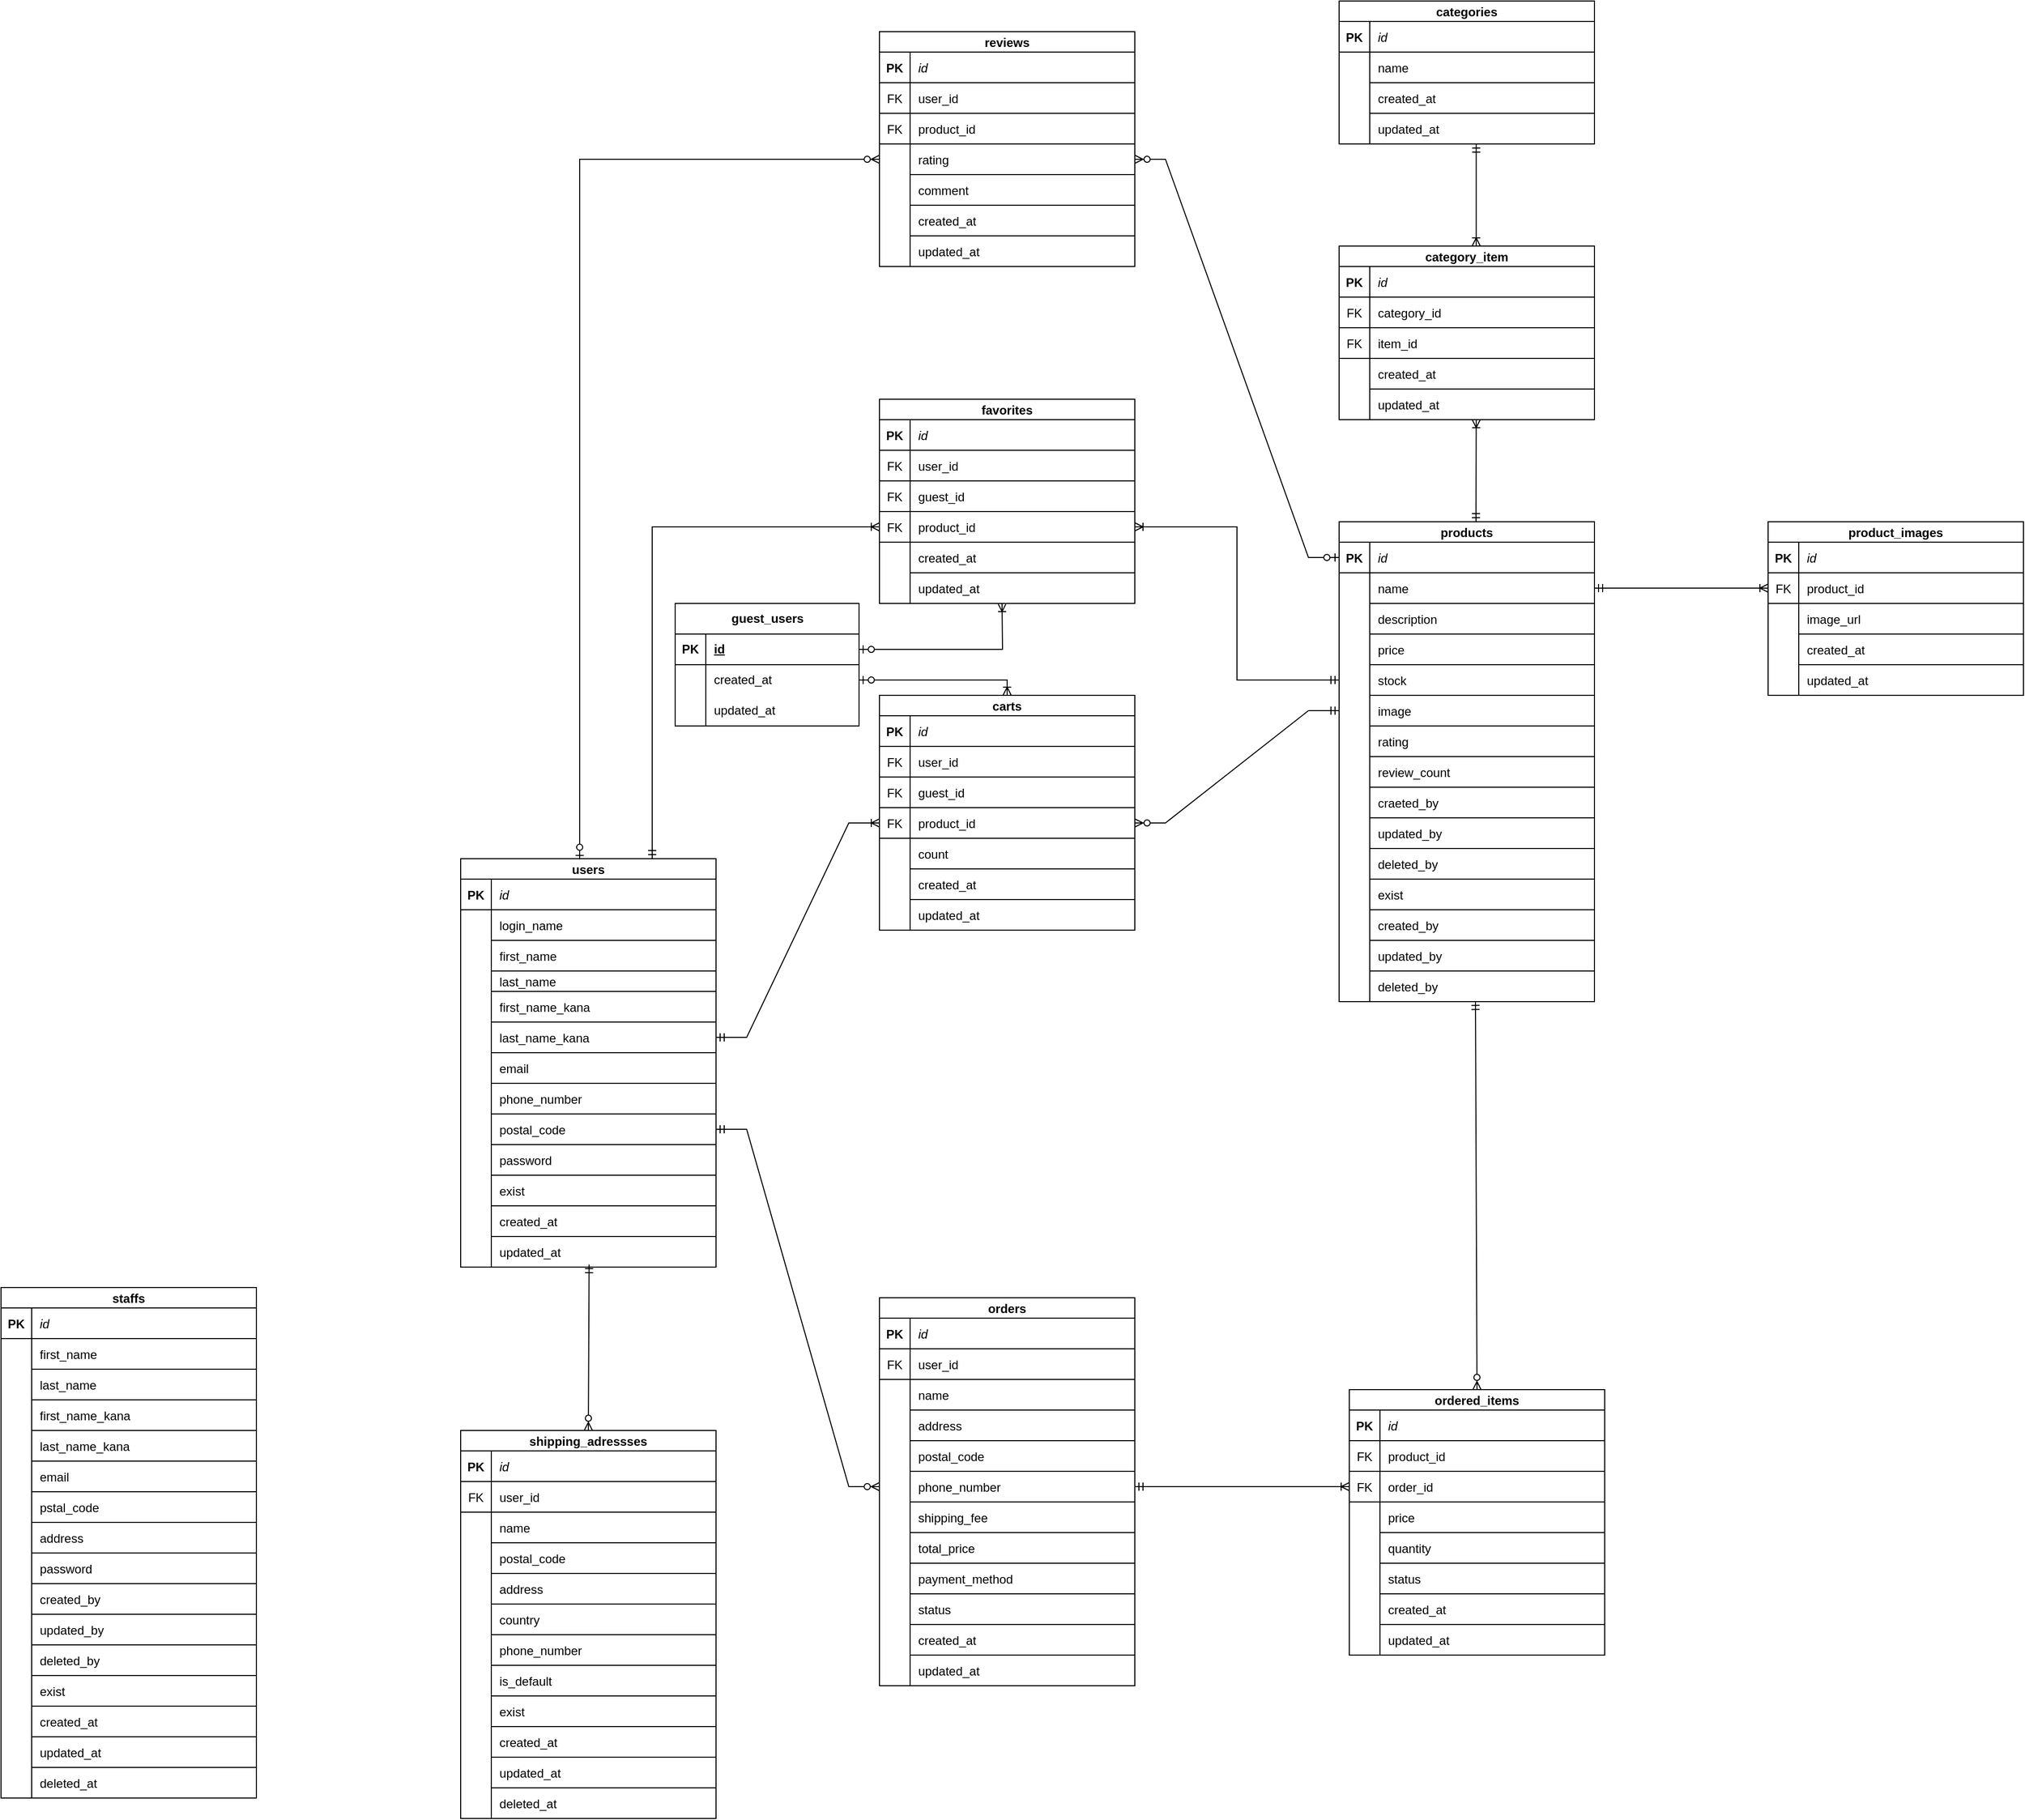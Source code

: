 <mxfile version="26.0.9">
  <diagram id="R2lEEEUBdFMjLlhIrx00" name="Page-1">
    <mxGraphModel dx="1193" dy="1986" grid="1" gridSize="10" guides="1" tooltips="1" connect="1" arrows="1" fold="1" page="1" pageScale="1" pageWidth="850" pageHeight="1100" math="0" shadow="0" extFonts="Permanent Marker^https://fonts.googleapis.com/css?family=Permanent+Marker">
      <root>
        <mxCell id="0" />
        <mxCell id="1" parent="0" />
        <mxCell id="C-vyLk0tnHw3VtMMgP7b-2" value="orders" style="shape=table;startSize=20;container=1;collapsible=1;childLayout=tableLayout;fixedRows=1;rowLines=0;fontStyle=1;align=center;resizeLast=1;" parent="1" vertex="1">
          <mxGeometry x="890" y="690" width="250" height="380" as="geometry" />
        </mxCell>
        <mxCell id="C-vyLk0tnHw3VtMMgP7b-3" value="" style="shape=partialRectangle;collapsible=0;dropTarget=0;pointerEvents=0;fillColor=none;points=[[0,0.5],[1,0.5]];portConstraint=eastwest;top=0;left=0;right=0;bottom=1;" parent="C-vyLk0tnHw3VtMMgP7b-2" vertex="1">
          <mxGeometry y="20" width="250" height="30" as="geometry" />
        </mxCell>
        <mxCell id="C-vyLk0tnHw3VtMMgP7b-4" value="PK" style="shape=partialRectangle;overflow=hidden;connectable=0;fillColor=none;top=0;left=0;bottom=0;right=0;fontStyle=1;" parent="C-vyLk0tnHw3VtMMgP7b-3" vertex="1">
          <mxGeometry width="30" height="30" as="geometry">
            <mxRectangle width="30" height="30" as="alternateBounds" />
          </mxGeometry>
        </mxCell>
        <mxCell id="C-vyLk0tnHw3VtMMgP7b-5" value="id" style="shape=partialRectangle;overflow=hidden;connectable=0;fillColor=none;top=0;left=0;bottom=0;right=0;align=left;spacingLeft=6;fontStyle=2;" parent="C-vyLk0tnHw3VtMMgP7b-3" vertex="1">
          <mxGeometry x="30" width="220" height="30" as="geometry">
            <mxRectangle width="220" height="30" as="alternateBounds" />
          </mxGeometry>
        </mxCell>
        <mxCell id="C-vyLk0tnHw3VtMMgP7b-6" value="" style="shape=partialRectangle;collapsible=0;dropTarget=0;pointerEvents=0;fillColor=none;points=[[0,0.5],[1,0.5]];portConstraint=eastwest;top=0;left=0;right=0;bottom=0;" parent="C-vyLk0tnHw3VtMMgP7b-2" vertex="1">
          <mxGeometry y="50" width="250" height="30" as="geometry" />
        </mxCell>
        <mxCell id="C-vyLk0tnHw3VtMMgP7b-7" value="FK" style="shape=partialRectangle;overflow=hidden;connectable=0;fillColor=none;top=0;left=0;bottom=1;right=0;" parent="C-vyLk0tnHw3VtMMgP7b-6" vertex="1">
          <mxGeometry width="30" height="30" as="geometry">
            <mxRectangle width="30" height="30" as="alternateBounds" />
          </mxGeometry>
        </mxCell>
        <mxCell id="C-vyLk0tnHw3VtMMgP7b-8" value="user_id" style="shape=partialRectangle;overflow=hidden;connectable=0;fillColor=none;top=0;left=0;bottom=1;right=0;align=left;spacingLeft=6;" parent="C-vyLk0tnHw3VtMMgP7b-6" vertex="1">
          <mxGeometry x="30" width="220" height="30" as="geometry">
            <mxRectangle width="220" height="30" as="alternateBounds" />
          </mxGeometry>
        </mxCell>
        <mxCell id="C-vyLk0tnHw3VtMMgP7b-9" value="" style="shape=partialRectangle;collapsible=0;dropTarget=0;pointerEvents=0;fillColor=none;points=[[0,0.5],[1,0.5]];portConstraint=eastwest;top=0;left=0;right=0;bottom=0;" parent="C-vyLk0tnHw3VtMMgP7b-2" vertex="1">
          <mxGeometry y="80" width="250" height="30" as="geometry" />
        </mxCell>
        <mxCell id="C-vyLk0tnHw3VtMMgP7b-10" value="" style="shape=partialRectangle;overflow=hidden;connectable=0;fillColor=none;top=0;left=0;bottom=0;right=0;" parent="C-vyLk0tnHw3VtMMgP7b-9" vertex="1">
          <mxGeometry width="30" height="30" as="geometry">
            <mxRectangle width="30" height="30" as="alternateBounds" />
          </mxGeometry>
        </mxCell>
        <mxCell id="C-vyLk0tnHw3VtMMgP7b-11" value="name" style="shape=partialRectangle;overflow=hidden;connectable=0;fillColor=none;top=0;left=0;bottom=1;right=0;align=left;spacingLeft=6;" parent="C-vyLk0tnHw3VtMMgP7b-9" vertex="1">
          <mxGeometry x="30" width="220" height="30" as="geometry">
            <mxRectangle width="220" height="30" as="alternateBounds" />
          </mxGeometry>
        </mxCell>
        <mxCell id="V0J0-7wn6Jt7fDUyr2-t-88" value="" style="shape=partialRectangle;collapsible=0;dropTarget=0;pointerEvents=0;fillColor=none;points=[[0,0.5],[1,0.5]];portConstraint=eastwest;top=0;left=0;right=0;bottom=0;" parent="C-vyLk0tnHw3VtMMgP7b-2" vertex="1">
          <mxGeometry y="110" width="250" height="30" as="geometry" />
        </mxCell>
        <mxCell id="V0J0-7wn6Jt7fDUyr2-t-89" value="" style="shape=partialRectangle;overflow=hidden;connectable=0;fillColor=none;top=0;left=0;bottom=0;right=0;" parent="V0J0-7wn6Jt7fDUyr2-t-88" vertex="1">
          <mxGeometry width="30" height="30" as="geometry">
            <mxRectangle width="30" height="30" as="alternateBounds" />
          </mxGeometry>
        </mxCell>
        <mxCell id="V0J0-7wn6Jt7fDUyr2-t-90" value="address" style="shape=partialRectangle;overflow=hidden;connectable=0;fillColor=none;top=0;left=0;bottom=1;right=0;align=left;spacingLeft=6;" parent="V0J0-7wn6Jt7fDUyr2-t-88" vertex="1">
          <mxGeometry x="30" width="220" height="30" as="geometry">
            <mxRectangle width="220" height="30" as="alternateBounds" />
          </mxGeometry>
        </mxCell>
        <mxCell id="V0J0-7wn6Jt7fDUyr2-t-91" value="" style="shape=partialRectangle;collapsible=0;dropTarget=0;pointerEvents=0;fillColor=none;points=[[0,0.5],[1,0.5]];portConstraint=eastwest;top=0;left=0;right=0;bottom=0;" parent="C-vyLk0tnHw3VtMMgP7b-2" vertex="1">
          <mxGeometry y="140" width="250" height="30" as="geometry" />
        </mxCell>
        <mxCell id="V0J0-7wn6Jt7fDUyr2-t-92" value="" style="shape=partialRectangle;overflow=hidden;connectable=0;fillColor=none;top=0;left=0;bottom=0;right=0;" parent="V0J0-7wn6Jt7fDUyr2-t-91" vertex="1">
          <mxGeometry width="30" height="30" as="geometry">
            <mxRectangle width="30" height="30" as="alternateBounds" />
          </mxGeometry>
        </mxCell>
        <mxCell id="V0J0-7wn6Jt7fDUyr2-t-93" value="postal_code" style="shape=partialRectangle;overflow=hidden;connectable=0;fillColor=none;top=0;left=0;bottom=1;right=0;align=left;spacingLeft=6;" parent="V0J0-7wn6Jt7fDUyr2-t-91" vertex="1">
          <mxGeometry x="30" width="220" height="30" as="geometry">
            <mxRectangle width="220" height="30" as="alternateBounds" />
          </mxGeometry>
        </mxCell>
        <mxCell id="V0J0-7wn6Jt7fDUyr2-t-94" value="" style="shape=partialRectangle;collapsible=0;dropTarget=0;pointerEvents=0;fillColor=none;points=[[0,0.5],[1,0.5]];portConstraint=eastwest;top=0;left=0;right=0;bottom=0;" parent="C-vyLk0tnHw3VtMMgP7b-2" vertex="1">
          <mxGeometry y="170" width="250" height="30" as="geometry" />
        </mxCell>
        <mxCell id="V0J0-7wn6Jt7fDUyr2-t-95" value="" style="shape=partialRectangle;overflow=hidden;connectable=0;fillColor=none;top=0;left=0;bottom=0;right=0;" parent="V0J0-7wn6Jt7fDUyr2-t-94" vertex="1">
          <mxGeometry width="30" height="30" as="geometry">
            <mxRectangle width="30" height="30" as="alternateBounds" />
          </mxGeometry>
        </mxCell>
        <mxCell id="V0J0-7wn6Jt7fDUyr2-t-96" value="phone_number" style="shape=partialRectangle;overflow=hidden;connectable=0;fillColor=none;top=0;left=0;bottom=1;right=0;align=left;spacingLeft=6;" parent="V0J0-7wn6Jt7fDUyr2-t-94" vertex="1">
          <mxGeometry x="30" width="220" height="30" as="geometry">
            <mxRectangle width="220" height="30" as="alternateBounds" />
          </mxGeometry>
        </mxCell>
        <mxCell id="V0J0-7wn6Jt7fDUyr2-t-97" value="" style="shape=partialRectangle;collapsible=0;dropTarget=0;pointerEvents=0;fillColor=none;points=[[0,0.5],[1,0.5]];portConstraint=eastwest;top=0;left=0;right=0;bottom=0;" parent="C-vyLk0tnHw3VtMMgP7b-2" vertex="1">
          <mxGeometry y="200" width="250" height="30" as="geometry" />
        </mxCell>
        <mxCell id="V0J0-7wn6Jt7fDUyr2-t-98" value="" style="shape=partialRectangle;overflow=hidden;connectable=0;fillColor=none;top=0;left=0;bottom=0;right=0;" parent="V0J0-7wn6Jt7fDUyr2-t-97" vertex="1">
          <mxGeometry width="30" height="30" as="geometry">
            <mxRectangle width="30" height="30" as="alternateBounds" />
          </mxGeometry>
        </mxCell>
        <mxCell id="V0J0-7wn6Jt7fDUyr2-t-99" value="shipping_fee" style="shape=partialRectangle;overflow=hidden;connectable=0;fillColor=none;top=0;left=0;bottom=1;right=0;align=left;spacingLeft=6;" parent="V0J0-7wn6Jt7fDUyr2-t-97" vertex="1">
          <mxGeometry x="30" width="220" height="30" as="geometry">
            <mxRectangle width="220" height="30" as="alternateBounds" />
          </mxGeometry>
        </mxCell>
        <mxCell id="V0J0-7wn6Jt7fDUyr2-t-100" value="" style="shape=partialRectangle;collapsible=0;dropTarget=0;pointerEvents=0;fillColor=none;points=[[0,0.5],[1,0.5]];portConstraint=eastwest;top=0;left=0;right=0;bottom=0;" parent="C-vyLk0tnHw3VtMMgP7b-2" vertex="1">
          <mxGeometry y="230" width="250" height="30" as="geometry" />
        </mxCell>
        <mxCell id="V0J0-7wn6Jt7fDUyr2-t-101" value="" style="shape=partialRectangle;overflow=hidden;connectable=0;fillColor=none;top=0;left=0;bottom=0;right=0;" parent="V0J0-7wn6Jt7fDUyr2-t-100" vertex="1">
          <mxGeometry width="30" height="30" as="geometry">
            <mxRectangle width="30" height="30" as="alternateBounds" />
          </mxGeometry>
        </mxCell>
        <mxCell id="V0J0-7wn6Jt7fDUyr2-t-102" value="total_price" style="shape=partialRectangle;overflow=hidden;connectable=0;fillColor=none;top=0;left=0;bottom=1;right=0;align=left;spacingLeft=6;" parent="V0J0-7wn6Jt7fDUyr2-t-100" vertex="1">
          <mxGeometry x="30" width="220" height="30" as="geometry">
            <mxRectangle width="220" height="30" as="alternateBounds" />
          </mxGeometry>
        </mxCell>
        <mxCell id="V0J0-7wn6Jt7fDUyr2-t-103" value="" style="shape=partialRectangle;collapsible=0;dropTarget=0;pointerEvents=0;fillColor=none;points=[[0,0.5],[1,0.5]];portConstraint=eastwest;top=0;left=0;right=0;bottom=0;" parent="C-vyLk0tnHw3VtMMgP7b-2" vertex="1">
          <mxGeometry y="260" width="250" height="30" as="geometry" />
        </mxCell>
        <mxCell id="V0J0-7wn6Jt7fDUyr2-t-104" value="" style="shape=partialRectangle;overflow=hidden;connectable=0;fillColor=none;top=0;left=0;bottom=0;right=0;" parent="V0J0-7wn6Jt7fDUyr2-t-103" vertex="1">
          <mxGeometry width="30" height="30" as="geometry">
            <mxRectangle width="30" height="30" as="alternateBounds" />
          </mxGeometry>
        </mxCell>
        <mxCell id="V0J0-7wn6Jt7fDUyr2-t-105" value="payment_method" style="shape=partialRectangle;overflow=hidden;connectable=0;fillColor=none;top=0;left=0;bottom=1;right=0;align=left;spacingLeft=6;" parent="V0J0-7wn6Jt7fDUyr2-t-103" vertex="1">
          <mxGeometry x="30" width="220" height="30" as="geometry">
            <mxRectangle width="220" height="30" as="alternateBounds" />
          </mxGeometry>
        </mxCell>
        <mxCell id="V0J0-7wn6Jt7fDUyr2-t-106" value="" style="shape=partialRectangle;collapsible=0;dropTarget=0;pointerEvents=0;fillColor=none;points=[[0,0.5],[1,0.5]];portConstraint=eastwest;top=0;left=0;right=0;bottom=0;" parent="C-vyLk0tnHw3VtMMgP7b-2" vertex="1">
          <mxGeometry y="290" width="250" height="30" as="geometry" />
        </mxCell>
        <mxCell id="V0J0-7wn6Jt7fDUyr2-t-107" value="" style="shape=partialRectangle;overflow=hidden;connectable=0;fillColor=none;top=0;left=0;bottom=0;right=0;" parent="V0J0-7wn6Jt7fDUyr2-t-106" vertex="1">
          <mxGeometry width="30" height="30" as="geometry">
            <mxRectangle width="30" height="30" as="alternateBounds" />
          </mxGeometry>
        </mxCell>
        <mxCell id="V0J0-7wn6Jt7fDUyr2-t-108" value="status" style="shape=partialRectangle;overflow=hidden;connectable=0;fillColor=none;top=0;left=0;bottom=1;right=0;align=left;spacingLeft=6;" parent="V0J0-7wn6Jt7fDUyr2-t-106" vertex="1">
          <mxGeometry x="30" width="220" height="30" as="geometry">
            <mxRectangle width="220" height="30" as="alternateBounds" />
          </mxGeometry>
        </mxCell>
        <mxCell id="V0J0-7wn6Jt7fDUyr2-t-109" value="" style="shape=partialRectangle;collapsible=0;dropTarget=0;pointerEvents=0;fillColor=none;points=[[0,0.5],[1,0.5]];portConstraint=eastwest;top=0;left=0;right=0;bottom=0;" parent="C-vyLk0tnHw3VtMMgP7b-2" vertex="1">
          <mxGeometry y="320" width="250" height="30" as="geometry" />
        </mxCell>
        <mxCell id="V0J0-7wn6Jt7fDUyr2-t-110" value="" style="shape=partialRectangle;overflow=hidden;connectable=0;fillColor=none;top=0;left=0;bottom=0;right=0;" parent="V0J0-7wn6Jt7fDUyr2-t-109" vertex="1">
          <mxGeometry width="30" height="30" as="geometry">
            <mxRectangle width="30" height="30" as="alternateBounds" />
          </mxGeometry>
        </mxCell>
        <mxCell id="V0J0-7wn6Jt7fDUyr2-t-111" value="created_at" style="shape=partialRectangle;overflow=hidden;connectable=0;fillColor=none;top=0;left=0;bottom=1;right=0;align=left;spacingLeft=6;" parent="V0J0-7wn6Jt7fDUyr2-t-109" vertex="1">
          <mxGeometry x="30" width="220" height="30" as="geometry">
            <mxRectangle width="220" height="30" as="alternateBounds" />
          </mxGeometry>
        </mxCell>
        <mxCell id="V0J0-7wn6Jt7fDUyr2-t-112" value="" style="shape=partialRectangle;collapsible=0;dropTarget=0;pointerEvents=0;fillColor=none;points=[[0,0.5],[1,0.5]];portConstraint=eastwest;top=0;left=0;right=0;bottom=0;" parent="C-vyLk0tnHw3VtMMgP7b-2" vertex="1">
          <mxGeometry y="350" width="250" height="30" as="geometry" />
        </mxCell>
        <mxCell id="V0J0-7wn6Jt7fDUyr2-t-113" value="" style="shape=partialRectangle;overflow=hidden;connectable=0;fillColor=none;top=0;left=0;bottom=0;right=0;" parent="V0J0-7wn6Jt7fDUyr2-t-112" vertex="1">
          <mxGeometry width="30" height="30" as="geometry">
            <mxRectangle width="30" height="30" as="alternateBounds" />
          </mxGeometry>
        </mxCell>
        <mxCell id="V0J0-7wn6Jt7fDUyr2-t-114" value="updated_at" style="shape=partialRectangle;overflow=hidden;connectable=0;fillColor=none;top=0;left=0;bottom=1;right=0;align=left;spacingLeft=6;" parent="V0J0-7wn6Jt7fDUyr2-t-112" vertex="1">
          <mxGeometry x="30" width="220" height="30" as="geometry">
            <mxRectangle width="220" height="30" as="alternateBounds" />
          </mxGeometry>
        </mxCell>
        <mxCell id="V0J0-7wn6Jt7fDUyr2-t-68" value="carts" style="shape=table;startSize=20;container=1;collapsible=1;childLayout=tableLayout;fixedRows=1;rowLines=0;fontStyle=1;align=center;resizeLast=1;" parent="1" vertex="1">
          <mxGeometry x="890" y="100" width="250" height="230" as="geometry" />
        </mxCell>
        <mxCell id="V0J0-7wn6Jt7fDUyr2-t-69" value="" style="shape=partialRectangle;collapsible=0;dropTarget=0;pointerEvents=0;fillColor=none;points=[[0,0.5],[1,0.5]];portConstraint=eastwest;top=0;left=0;right=0;bottom=1;" parent="V0J0-7wn6Jt7fDUyr2-t-68" vertex="1">
          <mxGeometry y="20" width="250" height="30" as="geometry" />
        </mxCell>
        <mxCell id="V0J0-7wn6Jt7fDUyr2-t-70" value="PK" style="shape=partialRectangle;overflow=hidden;connectable=0;fillColor=none;top=0;left=0;bottom=0;right=0;fontStyle=1;" parent="V0J0-7wn6Jt7fDUyr2-t-69" vertex="1">
          <mxGeometry width="30" height="30" as="geometry">
            <mxRectangle width="30" height="30" as="alternateBounds" />
          </mxGeometry>
        </mxCell>
        <mxCell id="V0J0-7wn6Jt7fDUyr2-t-71" value="id" style="shape=partialRectangle;overflow=hidden;connectable=0;fillColor=none;top=0;left=0;bottom=0;right=0;align=left;spacingLeft=6;fontStyle=2;" parent="V0J0-7wn6Jt7fDUyr2-t-69" vertex="1">
          <mxGeometry x="30" width="220" height="30" as="geometry">
            <mxRectangle width="220" height="30" as="alternateBounds" />
          </mxGeometry>
        </mxCell>
        <mxCell id="V0J0-7wn6Jt7fDUyr2-t-72" value="" style="shape=partialRectangle;collapsible=0;dropTarget=0;pointerEvents=0;fillColor=none;points=[[0,0.5],[1,0.5]];portConstraint=eastwest;top=0;left=0;right=0;bottom=0;" parent="V0J0-7wn6Jt7fDUyr2-t-68" vertex="1">
          <mxGeometry y="50" width="250" height="30" as="geometry" />
        </mxCell>
        <mxCell id="V0J0-7wn6Jt7fDUyr2-t-73" value="FK" style="shape=partialRectangle;overflow=hidden;connectable=0;fillColor=none;top=0;left=0;bottom=1;right=0;" parent="V0J0-7wn6Jt7fDUyr2-t-72" vertex="1">
          <mxGeometry width="30" height="30" as="geometry">
            <mxRectangle width="30" height="30" as="alternateBounds" />
          </mxGeometry>
        </mxCell>
        <mxCell id="V0J0-7wn6Jt7fDUyr2-t-74" value="user_id" style="shape=partialRectangle;overflow=hidden;connectable=0;fillColor=none;top=0;left=0;bottom=1;right=0;align=left;spacingLeft=6;" parent="V0J0-7wn6Jt7fDUyr2-t-72" vertex="1">
          <mxGeometry x="30" width="220" height="30" as="geometry">
            <mxRectangle width="220" height="30" as="alternateBounds" />
          </mxGeometry>
        </mxCell>
        <mxCell id="VyjlK7QTU_gL0CpVv1YF-15" value="" style="shape=partialRectangle;collapsible=0;dropTarget=0;pointerEvents=0;fillColor=none;points=[[0,0.5],[1,0.5]];portConstraint=eastwest;top=0;left=0;right=0;bottom=0;" parent="V0J0-7wn6Jt7fDUyr2-t-68" vertex="1">
          <mxGeometry y="80" width="250" height="30" as="geometry" />
        </mxCell>
        <mxCell id="VyjlK7QTU_gL0CpVv1YF-16" value="FK" style="shape=partialRectangle;overflow=hidden;connectable=0;fillColor=none;top=0;left=0;bottom=1;right=0;" parent="VyjlK7QTU_gL0CpVv1YF-15" vertex="1">
          <mxGeometry width="30" height="30" as="geometry">
            <mxRectangle width="30" height="30" as="alternateBounds" />
          </mxGeometry>
        </mxCell>
        <mxCell id="VyjlK7QTU_gL0CpVv1YF-17" value="guest_id" style="shape=partialRectangle;overflow=hidden;connectable=0;fillColor=none;top=0;left=0;bottom=1;right=0;align=left;spacingLeft=6;" parent="VyjlK7QTU_gL0CpVv1YF-15" vertex="1">
          <mxGeometry x="30" width="220" height="30" as="geometry">
            <mxRectangle width="220" height="30" as="alternateBounds" />
          </mxGeometry>
        </mxCell>
        <mxCell id="V0J0-7wn6Jt7fDUyr2-t-75" value="" style="shape=partialRectangle;collapsible=0;dropTarget=0;pointerEvents=0;fillColor=none;points=[[0,0.5],[1,0.5]];portConstraint=eastwest;top=0;left=0;right=0;bottom=0;" parent="V0J0-7wn6Jt7fDUyr2-t-68" vertex="1">
          <mxGeometry y="110" width="250" height="30" as="geometry" />
        </mxCell>
        <mxCell id="V0J0-7wn6Jt7fDUyr2-t-76" value="FK" style="shape=partialRectangle;overflow=hidden;connectable=0;fillColor=none;top=0;left=0;bottom=1;right=0;" parent="V0J0-7wn6Jt7fDUyr2-t-75" vertex="1">
          <mxGeometry width="30" height="30" as="geometry">
            <mxRectangle width="30" height="30" as="alternateBounds" />
          </mxGeometry>
        </mxCell>
        <mxCell id="V0J0-7wn6Jt7fDUyr2-t-77" value="product_id" style="shape=partialRectangle;overflow=hidden;connectable=0;fillColor=none;top=0;left=0;bottom=1;right=0;align=left;spacingLeft=6;" parent="V0J0-7wn6Jt7fDUyr2-t-75" vertex="1">
          <mxGeometry x="30" width="220" height="30" as="geometry">
            <mxRectangle width="220" height="30" as="alternateBounds" />
          </mxGeometry>
        </mxCell>
        <mxCell id="V0J0-7wn6Jt7fDUyr2-t-115" value="" style="shape=partialRectangle;collapsible=0;dropTarget=0;pointerEvents=0;fillColor=none;points=[[0,0.5],[1,0.5]];portConstraint=eastwest;top=0;left=0;right=0;bottom=0;" parent="V0J0-7wn6Jt7fDUyr2-t-68" vertex="1">
          <mxGeometry y="140" width="250" height="30" as="geometry" />
        </mxCell>
        <mxCell id="V0J0-7wn6Jt7fDUyr2-t-116" value="" style="shape=partialRectangle;overflow=hidden;connectable=0;fillColor=none;top=0;left=0;bottom=0;right=0;" parent="V0J0-7wn6Jt7fDUyr2-t-115" vertex="1">
          <mxGeometry width="30" height="30" as="geometry">
            <mxRectangle width="30" height="30" as="alternateBounds" />
          </mxGeometry>
        </mxCell>
        <mxCell id="V0J0-7wn6Jt7fDUyr2-t-117" value="count" style="shape=partialRectangle;overflow=hidden;connectable=0;fillColor=none;top=0;left=0;bottom=1;right=0;align=left;spacingLeft=6;" parent="V0J0-7wn6Jt7fDUyr2-t-115" vertex="1">
          <mxGeometry x="30" width="220" height="30" as="geometry">
            <mxRectangle width="220" height="30" as="alternateBounds" />
          </mxGeometry>
        </mxCell>
        <mxCell id="V0J0-7wn6Jt7fDUyr2-t-118" value="" style="shape=partialRectangle;collapsible=0;dropTarget=0;pointerEvents=0;fillColor=none;points=[[0,0.5],[1,0.5]];portConstraint=eastwest;top=0;left=0;right=0;bottom=0;" parent="V0J0-7wn6Jt7fDUyr2-t-68" vertex="1">
          <mxGeometry y="170" width="250" height="30" as="geometry" />
        </mxCell>
        <mxCell id="V0J0-7wn6Jt7fDUyr2-t-119" value="" style="shape=partialRectangle;overflow=hidden;connectable=0;fillColor=none;top=0;left=0;bottom=0;right=0;" parent="V0J0-7wn6Jt7fDUyr2-t-118" vertex="1">
          <mxGeometry width="30" height="30" as="geometry">
            <mxRectangle width="30" height="30" as="alternateBounds" />
          </mxGeometry>
        </mxCell>
        <mxCell id="V0J0-7wn6Jt7fDUyr2-t-120" value="created_at" style="shape=partialRectangle;overflow=hidden;connectable=0;fillColor=none;top=0;left=0;bottom=1;right=0;align=left;spacingLeft=6;" parent="V0J0-7wn6Jt7fDUyr2-t-118" vertex="1">
          <mxGeometry x="30" width="220" height="30" as="geometry">
            <mxRectangle width="220" height="30" as="alternateBounds" />
          </mxGeometry>
        </mxCell>
        <mxCell id="V0J0-7wn6Jt7fDUyr2-t-121" value="" style="shape=partialRectangle;collapsible=0;dropTarget=0;pointerEvents=0;fillColor=none;points=[[0,0.5],[1,0.5]];portConstraint=eastwest;top=0;left=0;right=0;bottom=0;" parent="V0J0-7wn6Jt7fDUyr2-t-68" vertex="1">
          <mxGeometry y="200" width="250" height="30" as="geometry" />
        </mxCell>
        <mxCell id="V0J0-7wn6Jt7fDUyr2-t-122" value="" style="shape=partialRectangle;overflow=hidden;connectable=0;fillColor=none;top=0;left=0;bottom=0;right=0;" parent="V0J0-7wn6Jt7fDUyr2-t-121" vertex="1">
          <mxGeometry width="30" height="30" as="geometry">
            <mxRectangle width="30" height="30" as="alternateBounds" />
          </mxGeometry>
        </mxCell>
        <mxCell id="V0J0-7wn6Jt7fDUyr2-t-123" value="updated_at" style="shape=partialRectangle;overflow=hidden;connectable=0;fillColor=none;top=0;left=0;bottom=1;right=0;align=left;spacingLeft=6;" parent="V0J0-7wn6Jt7fDUyr2-t-121" vertex="1">
          <mxGeometry x="30" width="220" height="30" as="geometry">
            <mxRectangle width="220" height="30" as="alternateBounds" />
          </mxGeometry>
        </mxCell>
        <mxCell id="V0J0-7wn6Jt7fDUyr2-t-78" value="staffs" style="shape=table;startSize=20;container=1;collapsible=1;childLayout=tableLayout;fixedRows=1;rowLines=0;fontStyle=1;align=center;resizeLast=1;" parent="1" vertex="1">
          <mxGeometry x="30" y="680" width="250" height="500" as="geometry" />
        </mxCell>
        <mxCell id="V0J0-7wn6Jt7fDUyr2-t-79" value="" style="shape=partialRectangle;collapsible=0;dropTarget=0;pointerEvents=0;fillColor=none;points=[[0,0.5],[1,0.5]];portConstraint=eastwest;top=0;left=0;right=0;bottom=1;" parent="V0J0-7wn6Jt7fDUyr2-t-78" vertex="1">
          <mxGeometry y="20" width="250" height="30" as="geometry" />
        </mxCell>
        <mxCell id="V0J0-7wn6Jt7fDUyr2-t-80" value="PK" style="shape=partialRectangle;overflow=hidden;connectable=0;fillColor=none;top=0;left=0;bottom=0;right=0;fontStyle=1;" parent="V0J0-7wn6Jt7fDUyr2-t-79" vertex="1">
          <mxGeometry width="30" height="30" as="geometry">
            <mxRectangle width="30" height="30" as="alternateBounds" />
          </mxGeometry>
        </mxCell>
        <mxCell id="V0J0-7wn6Jt7fDUyr2-t-81" value="id" style="shape=partialRectangle;overflow=hidden;connectable=0;fillColor=none;top=0;left=0;bottom=0;right=0;align=left;spacingLeft=6;fontStyle=2;" parent="V0J0-7wn6Jt7fDUyr2-t-79" vertex="1">
          <mxGeometry x="30" width="220" height="30" as="geometry">
            <mxRectangle width="220" height="30" as="alternateBounds" />
          </mxGeometry>
        </mxCell>
        <mxCell id="V0J0-7wn6Jt7fDUyr2-t-82" value="" style="shape=partialRectangle;collapsible=0;dropTarget=0;pointerEvents=0;fillColor=none;points=[[0,0.5],[1,0.5]];portConstraint=eastwest;top=0;left=0;right=0;bottom=0;" parent="V0J0-7wn6Jt7fDUyr2-t-78" vertex="1">
          <mxGeometry y="50" width="250" height="30" as="geometry" />
        </mxCell>
        <mxCell id="V0J0-7wn6Jt7fDUyr2-t-83" value="" style="shape=partialRectangle;overflow=hidden;connectable=0;fillColor=none;top=0;left=0;bottom=0;right=0;" parent="V0J0-7wn6Jt7fDUyr2-t-82" vertex="1">
          <mxGeometry width="30" height="30" as="geometry">
            <mxRectangle width="30" height="30" as="alternateBounds" />
          </mxGeometry>
        </mxCell>
        <mxCell id="V0J0-7wn6Jt7fDUyr2-t-84" value="first_name" style="shape=partialRectangle;overflow=hidden;connectable=0;fillColor=none;top=0;left=0;bottom=1;right=0;align=left;spacingLeft=6;" parent="V0J0-7wn6Jt7fDUyr2-t-82" vertex="1">
          <mxGeometry x="30" width="220" height="30" as="geometry">
            <mxRectangle width="220" height="30" as="alternateBounds" />
          </mxGeometry>
        </mxCell>
        <mxCell id="V0J0-7wn6Jt7fDUyr2-t-85" value="" style="shape=partialRectangle;collapsible=0;dropTarget=0;pointerEvents=0;fillColor=none;points=[[0,0.5],[1,0.5]];portConstraint=eastwest;top=0;left=0;right=0;bottom=0;" parent="V0J0-7wn6Jt7fDUyr2-t-78" vertex="1">
          <mxGeometry y="80" width="250" height="30" as="geometry" />
        </mxCell>
        <mxCell id="V0J0-7wn6Jt7fDUyr2-t-86" value="" style="shape=partialRectangle;overflow=hidden;connectable=0;fillColor=none;top=0;left=0;bottom=0;right=0;" parent="V0J0-7wn6Jt7fDUyr2-t-85" vertex="1">
          <mxGeometry width="30" height="30" as="geometry">
            <mxRectangle width="30" height="30" as="alternateBounds" />
          </mxGeometry>
        </mxCell>
        <mxCell id="V0J0-7wn6Jt7fDUyr2-t-87" value="last_name" style="shape=partialRectangle;overflow=hidden;connectable=0;fillColor=none;top=0;left=0;bottom=1;right=0;align=left;spacingLeft=6;" parent="V0J0-7wn6Jt7fDUyr2-t-85" vertex="1">
          <mxGeometry x="30" width="220" height="30" as="geometry">
            <mxRectangle width="220" height="30" as="alternateBounds" />
          </mxGeometry>
        </mxCell>
        <mxCell id="V0J0-7wn6Jt7fDUyr2-t-181" value="" style="shape=partialRectangle;collapsible=0;dropTarget=0;pointerEvents=0;fillColor=none;points=[[0,0.5],[1,0.5]];portConstraint=eastwest;top=0;left=0;right=0;bottom=0;" parent="V0J0-7wn6Jt7fDUyr2-t-78" vertex="1">
          <mxGeometry y="110" width="250" height="30" as="geometry" />
        </mxCell>
        <mxCell id="V0J0-7wn6Jt7fDUyr2-t-182" value="" style="shape=partialRectangle;overflow=hidden;connectable=0;fillColor=none;top=0;left=0;bottom=0;right=0;" parent="V0J0-7wn6Jt7fDUyr2-t-181" vertex="1">
          <mxGeometry width="30" height="30" as="geometry">
            <mxRectangle width="30" height="30" as="alternateBounds" />
          </mxGeometry>
        </mxCell>
        <mxCell id="V0J0-7wn6Jt7fDUyr2-t-183" value="first_name_kana" style="shape=partialRectangle;overflow=hidden;connectable=0;fillColor=none;top=0;left=0;bottom=1;right=0;align=left;spacingLeft=6;" parent="V0J0-7wn6Jt7fDUyr2-t-181" vertex="1">
          <mxGeometry x="30" width="220" height="30" as="geometry">
            <mxRectangle width="220" height="30" as="alternateBounds" />
          </mxGeometry>
        </mxCell>
        <mxCell id="V0J0-7wn6Jt7fDUyr2-t-184" value="" style="shape=partialRectangle;collapsible=0;dropTarget=0;pointerEvents=0;fillColor=none;points=[[0,0.5],[1,0.5]];portConstraint=eastwest;top=0;left=0;right=0;bottom=0;" parent="V0J0-7wn6Jt7fDUyr2-t-78" vertex="1">
          <mxGeometry y="140" width="250" height="30" as="geometry" />
        </mxCell>
        <mxCell id="V0J0-7wn6Jt7fDUyr2-t-185" value="" style="shape=partialRectangle;overflow=hidden;connectable=0;fillColor=none;top=0;left=0;bottom=0;right=0;" parent="V0J0-7wn6Jt7fDUyr2-t-184" vertex="1">
          <mxGeometry width="30" height="30" as="geometry">
            <mxRectangle width="30" height="30" as="alternateBounds" />
          </mxGeometry>
        </mxCell>
        <mxCell id="V0J0-7wn6Jt7fDUyr2-t-186" value="last_name_kana" style="shape=partialRectangle;overflow=hidden;connectable=0;fillColor=none;top=0;left=0;bottom=1;right=0;align=left;spacingLeft=6;" parent="V0J0-7wn6Jt7fDUyr2-t-184" vertex="1">
          <mxGeometry x="30" width="220" height="30" as="geometry">
            <mxRectangle width="220" height="30" as="alternateBounds" />
          </mxGeometry>
        </mxCell>
        <mxCell id="V0J0-7wn6Jt7fDUyr2-t-187" value="" style="shape=partialRectangle;collapsible=0;dropTarget=0;pointerEvents=0;fillColor=none;points=[[0,0.5],[1,0.5]];portConstraint=eastwest;top=0;left=0;right=0;bottom=0;" parent="V0J0-7wn6Jt7fDUyr2-t-78" vertex="1">
          <mxGeometry y="170" width="250" height="30" as="geometry" />
        </mxCell>
        <mxCell id="V0J0-7wn6Jt7fDUyr2-t-188" value="" style="shape=partialRectangle;overflow=hidden;connectable=0;fillColor=none;top=0;left=0;bottom=0;right=0;" parent="V0J0-7wn6Jt7fDUyr2-t-187" vertex="1">
          <mxGeometry width="30" height="30" as="geometry">
            <mxRectangle width="30" height="30" as="alternateBounds" />
          </mxGeometry>
        </mxCell>
        <mxCell id="V0J0-7wn6Jt7fDUyr2-t-189" value="email" style="shape=partialRectangle;overflow=hidden;connectable=0;fillColor=none;top=0;left=0;bottom=1;right=0;align=left;spacingLeft=6;" parent="V0J0-7wn6Jt7fDUyr2-t-187" vertex="1">
          <mxGeometry x="30" width="220" height="30" as="geometry">
            <mxRectangle width="220" height="30" as="alternateBounds" />
          </mxGeometry>
        </mxCell>
        <mxCell id="V0J0-7wn6Jt7fDUyr2-t-190" value="" style="shape=partialRectangle;collapsible=0;dropTarget=0;pointerEvents=0;fillColor=none;points=[[0,0.5],[1,0.5]];portConstraint=eastwest;top=0;left=0;right=0;bottom=0;" parent="V0J0-7wn6Jt7fDUyr2-t-78" vertex="1">
          <mxGeometry y="200" width="250" height="30" as="geometry" />
        </mxCell>
        <mxCell id="V0J0-7wn6Jt7fDUyr2-t-191" value="" style="shape=partialRectangle;overflow=hidden;connectable=0;fillColor=none;top=0;left=0;bottom=0;right=0;" parent="V0J0-7wn6Jt7fDUyr2-t-190" vertex="1">
          <mxGeometry width="30" height="30" as="geometry">
            <mxRectangle width="30" height="30" as="alternateBounds" />
          </mxGeometry>
        </mxCell>
        <mxCell id="V0J0-7wn6Jt7fDUyr2-t-192" value="pstal_code" style="shape=partialRectangle;overflow=hidden;connectable=0;fillColor=none;top=0;left=0;bottom=1;right=0;align=left;spacingLeft=6;" parent="V0J0-7wn6Jt7fDUyr2-t-190" vertex="1">
          <mxGeometry x="30" width="220" height="30" as="geometry">
            <mxRectangle width="220" height="30" as="alternateBounds" />
          </mxGeometry>
        </mxCell>
        <mxCell id="V0J0-7wn6Jt7fDUyr2-t-193" value="" style="shape=partialRectangle;collapsible=0;dropTarget=0;pointerEvents=0;fillColor=none;points=[[0,0.5],[1,0.5]];portConstraint=eastwest;top=0;left=0;right=0;bottom=0;" parent="V0J0-7wn6Jt7fDUyr2-t-78" vertex="1">
          <mxGeometry y="230" width="250" height="30" as="geometry" />
        </mxCell>
        <mxCell id="V0J0-7wn6Jt7fDUyr2-t-194" value="" style="shape=partialRectangle;overflow=hidden;connectable=0;fillColor=none;top=0;left=0;bottom=0;right=0;" parent="V0J0-7wn6Jt7fDUyr2-t-193" vertex="1">
          <mxGeometry width="30" height="30" as="geometry">
            <mxRectangle width="30" height="30" as="alternateBounds" />
          </mxGeometry>
        </mxCell>
        <mxCell id="V0J0-7wn6Jt7fDUyr2-t-195" value="address" style="shape=partialRectangle;overflow=hidden;connectable=0;fillColor=none;top=0;left=0;bottom=1;right=0;align=left;spacingLeft=6;" parent="V0J0-7wn6Jt7fDUyr2-t-193" vertex="1">
          <mxGeometry x="30" width="220" height="30" as="geometry">
            <mxRectangle width="220" height="30" as="alternateBounds" />
          </mxGeometry>
        </mxCell>
        <mxCell id="V0J0-7wn6Jt7fDUyr2-t-196" value="" style="shape=partialRectangle;collapsible=0;dropTarget=0;pointerEvents=0;fillColor=none;points=[[0,0.5],[1,0.5]];portConstraint=eastwest;top=0;left=0;right=0;bottom=0;" parent="V0J0-7wn6Jt7fDUyr2-t-78" vertex="1">
          <mxGeometry y="260" width="250" height="30" as="geometry" />
        </mxCell>
        <mxCell id="V0J0-7wn6Jt7fDUyr2-t-197" value="" style="shape=partialRectangle;overflow=hidden;connectable=0;fillColor=none;top=0;left=0;bottom=0;right=0;" parent="V0J0-7wn6Jt7fDUyr2-t-196" vertex="1">
          <mxGeometry width="30" height="30" as="geometry">
            <mxRectangle width="30" height="30" as="alternateBounds" />
          </mxGeometry>
        </mxCell>
        <mxCell id="V0J0-7wn6Jt7fDUyr2-t-198" value="password" style="shape=partialRectangle;overflow=hidden;connectable=0;fillColor=none;top=0;left=0;bottom=1;right=0;align=left;spacingLeft=6;" parent="V0J0-7wn6Jt7fDUyr2-t-196" vertex="1">
          <mxGeometry x="30" width="220" height="30" as="geometry">
            <mxRectangle width="220" height="30" as="alternateBounds" />
          </mxGeometry>
        </mxCell>
        <mxCell id="V0J0-7wn6Jt7fDUyr2-t-199" value="" style="shape=partialRectangle;collapsible=0;dropTarget=0;pointerEvents=0;fillColor=none;points=[[0,0.5],[1,0.5]];portConstraint=eastwest;top=0;left=0;right=0;bottom=0;" parent="V0J0-7wn6Jt7fDUyr2-t-78" vertex="1">
          <mxGeometry y="290" width="250" height="30" as="geometry" />
        </mxCell>
        <mxCell id="V0J0-7wn6Jt7fDUyr2-t-200" value="" style="shape=partialRectangle;overflow=hidden;connectable=0;fillColor=none;top=0;left=0;bottom=0;right=0;" parent="V0J0-7wn6Jt7fDUyr2-t-199" vertex="1">
          <mxGeometry width="30" height="30" as="geometry">
            <mxRectangle width="30" height="30" as="alternateBounds" />
          </mxGeometry>
        </mxCell>
        <mxCell id="V0J0-7wn6Jt7fDUyr2-t-201" value="created_by" style="shape=partialRectangle;overflow=hidden;connectable=0;fillColor=none;top=0;left=0;bottom=1;right=0;align=left;spacingLeft=6;" parent="V0J0-7wn6Jt7fDUyr2-t-199" vertex="1">
          <mxGeometry x="30" width="220" height="30" as="geometry">
            <mxRectangle width="220" height="30" as="alternateBounds" />
          </mxGeometry>
        </mxCell>
        <mxCell id="V0J0-7wn6Jt7fDUyr2-t-202" value="" style="shape=partialRectangle;collapsible=0;dropTarget=0;pointerEvents=0;fillColor=none;points=[[0,0.5],[1,0.5]];portConstraint=eastwest;top=0;left=0;right=0;bottom=0;" parent="V0J0-7wn6Jt7fDUyr2-t-78" vertex="1">
          <mxGeometry y="320" width="250" height="30" as="geometry" />
        </mxCell>
        <mxCell id="V0J0-7wn6Jt7fDUyr2-t-203" value="" style="shape=partialRectangle;overflow=hidden;connectable=0;fillColor=none;top=0;left=0;bottom=0;right=0;" parent="V0J0-7wn6Jt7fDUyr2-t-202" vertex="1">
          <mxGeometry width="30" height="30" as="geometry">
            <mxRectangle width="30" height="30" as="alternateBounds" />
          </mxGeometry>
        </mxCell>
        <mxCell id="V0J0-7wn6Jt7fDUyr2-t-204" value="updated_by" style="shape=partialRectangle;overflow=hidden;connectable=0;fillColor=none;top=0;left=0;bottom=1;right=0;align=left;spacingLeft=6;" parent="V0J0-7wn6Jt7fDUyr2-t-202" vertex="1">
          <mxGeometry x="30" width="220" height="30" as="geometry">
            <mxRectangle width="220" height="30" as="alternateBounds" />
          </mxGeometry>
        </mxCell>
        <mxCell id="V0J0-7wn6Jt7fDUyr2-t-205" value="" style="shape=partialRectangle;collapsible=0;dropTarget=0;pointerEvents=0;fillColor=none;points=[[0,0.5],[1,0.5]];portConstraint=eastwest;top=0;left=0;right=0;bottom=0;" parent="V0J0-7wn6Jt7fDUyr2-t-78" vertex="1">
          <mxGeometry y="350" width="250" height="30" as="geometry" />
        </mxCell>
        <mxCell id="V0J0-7wn6Jt7fDUyr2-t-206" value="" style="shape=partialRectangle;overflow=hidden;connectable=0;fillColor=none;top=0;left=0;bottom=0;right=0;" parent="V0J0-7wn6Jt7fDUyr2-t-205" vertex="1">
          <mxGeometry width="30" height="30" as="geometry">
            <mxRectangle width="30" height="30" as="alternateBounds" />
          </mxGeometry>
        </mxCell>
        <mxCell id="V0J0-7wn6Jt7fDUyr2-t-207" value="deleted_by" style="shape=partialRectangle;overflow=hidden;connectable=0;fillColor=none;top=0;left=0;bottom=1;right=0;align=left;spacingLeft=6;" parent="V0J0-7wn6Jt7fDUyr2-t-205" vertex="1">
          <mxGeometry x="30" width="220" height="30" as="geometry">
            <mxRectangle width="220" height="30" as="alternateBounds" />
          </mxGeometry>
        </mxCell>
        <mxCell id="V0J0-7wn6Jt7fDUyr2-t-208" value="" style="shape=partialRectangle;collapsible=0;dropTarget=0;pointerEvents=0;fillColor=none;points=[[0,0.5],[1,0.5]];portConstraint=eastwest;top=0;left=0;right=0;bottom=0;" parent="V0J0-7wn6Jt7fDUyr2-t-78" vertex="1">
          <mxGeometry y="380" width="250" height="30" as="geometry" />
        </mxCell>
        <mxCell id="V0J0-7wn6Jt7fDUyr2-t-209" value="" style="shape=partialRectangle;overflow=hidden;connectable=0;fillColor=none;top=0;left=0;bottom=0;right=0;" parent="V0J0-7wn6Jt7fDUyr2-t-208" vertex="1">
          <mxGeometry width="30" height="30" as="geometry">
            <mxRectangle width="30" height="30" as="alternateBounds" />
          </mxGeometry>
        </mxCell>
        <mxCell id="V0J0-7wn6Jt7fDUyr2-t-210" value="exist" style="shape=partialRectangle;overflow=hidden;connectable=0;fillColor=none;top=0;left=0;bottom=1;right=0;align=left;spacingLeft=6;" parent="V0J0-7wn6Jt7fDUyr2-t-208" vertex="1">
          <mxGeometry x="30" width="220" height="30" as="geometry">
            <mxRectangle width="220" height="30" as="alternateBounds" />
          </mxGeometry>
        </mxCell>
        <mxCell id="aUnR1pvHTI_9_iByvOJ6-33" value="" style="shape=partialRectangle;collapsible=0;dropTarget=0;pointerEvents=0;fillColor=none;points=[[0,0.5],[1,0.5]];portConstraint=eastwest;top=0;left=0;right=0;bottom=0;" parent="V0J0-7wn6Jt7fDUyr2-t-78" vertex="1">
          <mxGeometry y="410" width="250" height="30" as="geometry" />
        </mxCell>
        <mxCell id="aUnR1pvHTI_9_iByvOJ6-34" value="" style="shape=partialRectangle;overflow=hidden;connectable=0;fillColor=none;top=0;left=0;bottom=0;right=0;" parent="aUnR1pvHTI_9_iByvOJ6-33" vertex="1">
          <mxGeometry width="30" height="30" as="geometry">
            <mxRectangle width="30" height="30" as="alternateBounds" />
          </mxGeometry>
        </mxCell>
        <mxCell id="aUnR1pvHTI_9_iByvOJ6-35" value="created_at" style="shape=partialRectangle;overflow=hidden;connectable=0;fillColor=none;top=0;left=0;bottom=1;right=0;align=left;spacingLeft=6;" parent="aUnR1pvHTI_9_iByvOJ6-33" vertex="1">
          <mxGeometry x="30" width="220" height="30" as="geometry">
            <mxRectangle width="220" height="30" as="alternateBounds" />
          </mxGeometry>
        </mxCell>
        <mxCell id="aUnR1pvHTI_9_iByvOJ6-36" value="" style="shape=partialRectangle;collapsible=0;dropTarget=0;pointerEvents=0;fillColor=none;points=[[0,0.5],[1,0.5]];portConstraint=eastwest;top=0;left=0;right=0;bottom=0;" parent="V0J0-7wn6Jt7fDUyr2-t-78" vertex="1">
          <mxGeometry y="440" width="250" height="30" as="geometry" />
        </mxCell>
        <mxCell id="aUnR1pvHTI_9_iByvOJ6-37" value="" style="shape=partialRectangle;overflow=hidden;connectable=0;fillColor=none;top=0;left=0;bottom=0;right=0;" parent="aUnR1pvHTI_9_iByvOJ6-36" vertex="1">
          <mxGeometry width="30" height="30" as="geometry">
            <mxRectangle width="30" height="30" as="alternateBounds" />
          </mxGeometry>
        </mxCell>
        <mxCell id="aUnR1pvHTI_9_iByvOJ6-38" value="updated_at" style="shape=partialRectangle;overflow=hidden;connectable=0;fillColor=none;top=0;left=0;bottom=1;right=0;align=left;spacingLeft=6;" parent="aUnR1pvHTI_9_iByvOJ6-36" vertex="1">
          <mxGeometry x="30" width="220" height="30" as="geometry">
            <mxRectangle width="220" height="30" as="alternateBounds" />
          </mxGeometry>
        </mxCell>
        <mxCell id="aUnR1pvHTI_9_iByvOJ6-39" value="" style="shape=partialRectangle;collapsible=0;dropTarget=0;pointerEvents=0;fillColor=none;points=[[0,0.5],[1,0.5]];portConstraint=eastwest;top=0;left=0;right=0;bottom=0;" parent="V0J0-7wn6Jt7fDUyr2-t-78" vertex="1">
          <mxGeometry y="470" width="250" height="30" as="geometry" />
        </mxCell>
        <mxCell id="aUnR1pvHTI_9_iByvOJ6-40" value="" style="shape=partialRectangle;overflow=hidden;connectable=0;fillColor=none;top=0;left=0;bottom=0;right=0;" parent="aUnR1pvHTI_9_iByvOJ6-39" vertex="1">
          <mxGeometry width="30" height="30" as="geometry">
            <mxRectangle width="30" height="30" as="alternateBounds" />
          </mxGeometry>
        </mxCell>
        <mxCell id="aUnR1pvHTI_9_iByvOJ6-41" value="deleted_at" style="shape=partialRectangle;overflow=hidden;connectable=0;fillColor=none;top=0;left=0;bottom=1;right=0;align=left;spacingLeft=6;" parent="aUnR1pvHTI_9_iByvOJ6-39" vertex="1">
          <mxGeometry x="30" width="220" height="30" as="geometry">
            <mxRectangle width="220" height="30" as="alternateBounds" />
          </mxGeometry>
        </mxCell>
        <mxCell id="V0J0-7wn6Jt7fDUyr2-t-124" value="shipping_adressses" style="shape=table;startSize=20;container=1;collapsible=1;childLayout=tableLayout;fixedRows=1;rowLines=0;fontStyle=1;align=center;resizeLast=1;" parent="1" vertex="1">
          <mxGeometry x="480" y="820" width="250" height="380" as="geometry" />
        </mxCell>
        <mxCell id="V0J0-7wn6Jt7fDUyr2-t-125" value="" style="shape=partialRectangle;collapsible=0;dropTarget=0;pointerEvents=0;fillColor=none;points=[[0,0.5],[1,0.5]];portConstraint=eastwest;top=0;left=0;right=0;bottom=1;" parent="V0J0-7wn6Jt7fDUyr2-t-124" vertex="1">
          <mxGeometry y="20" width="250" height="30" as="geometry" />
        </mxCell>
        <mxCell id="V0J0-7wn6Jt7fDUyr2-t-126" value="PK" style="shape=partialRectangle;overflow=hidden;connectable=0;fillColor=none;top=0;left=0;bottom=0;right=0;fontStyle=1;" parent="V0J0-7wn6Jt7fDUyr2-t-125" vertex="1">
          <mxGeometry width="30" height="30" as="geometry">
            <mxRectangle width="30" height="30" as="alternateBounds" />
          </mxGeometry>
        </mxCell>
        <mxCell id="V0J0-7wn6Jt7fDUyr2-t-127" value="id" style="shape=partialRectangle;overflow=hidden;connectable=0;fillColor=none;top=0;left=0;bottom=0;right=0;align=left;spacingLeft=6;fontStyle=2;" parent="V0J0-7wn6Jt7fDUyr2-t-125" vertex="1">
          <mxGeometry x="30" width="220" height="30" as="geometry">
            <mxRectangle width="220" height="30" as="alternateBounds" />
          </mxGeometry>
        </mxCell>
        <mxCell id="V0J0-7wn6Jt7fDUyr2-t-131" value="" style="shape=partialRectangle;collapsible=0;dropTarget=0;pointerEvents=0;fillColor=none;points=[[0,0.5],[1,0.5]];portConstraint=eastwest;top=0;left=0;right=0;bottom=0;" parent="V0J0-7wn6Jt7fDUyr2-t-124" vertex="1">
          <mxGeometry y="50" width="250" height="30" as="geometry" />
        </mxCell>
        <mxCell id="V0J0-7wn6Jt7fDUyr2-t-132" value="FK" style="shape=partialRectangle;overflow=hidden;connectable=0;fillColor=none;top=0;left=0;bottom=1;right=0;" parent="V0J0-7wn6Jt7fDUyr2-t-131" vertex="1">
          <mxGeometry width="30" height="30" as="geometry">
            <mxRectangle width="30" height="30" as="alternateBounds" />
          </mxGeometry>
        </mxCell>
        <mxCell id="V0J0-7wn6Jt7fDUyr2-t-133" value="user_id" style="shape=partialRectangle;overflow=hidden;connectable=0;fillColor=none;top=0;left=0;bottom=1;right=0;align=left;spacingLeft=6;" parent="V0J0-7wn6Jt7fDUyr2-t-131" vertex="1">
          <mxGeometry x="30" width="220" height="30" as="geometry">
            <mxRectangle width="220" height="30" as="alternateBounds" />
          </mxGeometry>
        </mxCell>
        <mxCell id="V0J0-7wn6Jt7fDUyr2-t-245" value="" style="shape=partialRectangle;collapsible=0;dropTarget=0;pointerEvents=0;fillColor=none;points=[[0,0.5],[1,0.5]];portConstraint=eastwest;top=0;left=0;right=0;bottom=0;" parent="V0J0-7wn6Jt7fDUyr2-t-124" vertex="1">
          <mxGeometry y="80" width="250" height="30" as="geometry" />
        </mxCell>
        <mxCell id="V0J0-7wn6Jt7fDUyr2-t-246" value="" style="shape=partialRectangle;overflow=hidden;connectable=0;fillColor=none;top=0;left=0;bottom=0;right=0;" parent="V0J0-7wn6Jt7fDUyr2-t-245" vertex="1">
          <mxGeometry width="30" height="30" as="geometry">
            <mxRectangle width="30" height="30" as="alternateBounds" />
          </mxGeometry>
        </mxCell>
        <mxCell id="V0J0-7wn6Jt7fDUyr2-t-247" value="name" style="shape=partialRectangle;overflow=hidden;connectable=0;fillColor=none;top=0;left=0;bottom=1;right=0;align=left;spacingLeft=6;" parent="V0J0-7wn6Jt7fDUyr2-t-245" vertex="1">
          <mxGeometry x="30" width="220" height="30" as="geometry">
            <mxRectangle width="220" height="30" as="alternateBounds" />
          </mxGeometry>
        </mxCell>
        <mxCell id="V0J0-7wn6Jt7fDUyr2-t-236" value="" style="shape=partialRectangle;collapsible=0;dropTarget=0;pointerEvents=0;fillColor=none;points=[[0,0.5],[1,0.5]];portConstraint=eastwest;top=0;left=0;right=0;bottom=0;" parent="V0J0-7wn6Jt7fDUyr2-t-124" vertex="1">
          <mxGeometry y="110" width="250" height="30" as="geometry" />
        </mxCell>
        <mxCell id="V0J0-7wn6Jt7fDUyr2-t-237" value="" style="shape=partialRectangle;overflow=hidden;connectable=0;fillColor=none;top=0;left=0;bottom=0;right=0;" parent="V0J0-7wn6Jt7fDUyr2-t-236" vertex="1">
          <mxGeometry width="30" height="30" as="geometry">
            <mxRectangle width="30" height="30" as="alternateBounds" />
          </mxGeometry>
        </mxCell>
        <mxCell id="V0J0-7wn6Jt7fDUyr2-t-238" value="postal_code" style="shape=partialRectangle;overflow=hidden;connectable=0;fillColor=none;top=0;left=0;bottom=1;right=0;align=left;spacingLeft=6;" parent="V0J0-7wn6Jt7fDUyr2-t-236" vertex="1">
          <mxGeometry x="30" width="220" height="30" as="geometry">
            <mxRectangle width="220" height="30" as="alternateBounds" />
          </mxGeometry>
        </mxCell>
        <mxCell id="V0J0-7wn6Jt7fDUyr2-t-239" value="" style="shape=partialRectangle;collapsible=0;dropTarget=0;pointerEvents=0;fillColor=none;points=[[0,0.5],[1,0.5]];portConstraint=eastwest;top=0;left=0;right=0;bottom=0;" parent="V0J0-7wn6Jt7fDUyr2-t-124" vertex="1">
          <mxGeometry y="140" width="250" height="30" as="geometry" />
        </mxCell>
        <mxCell id="V0J0-7wn6Jt7fDUyr2-t-240" value="" style="shape=partialRectangle;overflow=hidden;connectable=0;fillColor=none;top=0;left=0;bottom=0;right=0;" parent="V0J0-7wn6Jt7fDUyr2-t-239" vertex="1">
          <mxGeometry width="30" height="30" as="geometry">
            <mxRectangle width="30" height="30" as="alternateBounds" />
          </mxGeometry>
        </mxCell>
        <mxCell id="V0J0-7wn6Jt7fDUyr2-t-241" value="address" style="shape=partialRectangle;overflow=hidden;connectable=0;fillColor=none;top=0;left=0;bottom=1;right=0;align=left;spacingLeft=6;" parent="V0J0-7wn6Jt7fDUyr2-t-239" vertex="1">
          <mxGeometry x="30" width="220" height="30" as="geometry">
            <mxRectangle width="220" height="30" as="alternateBounds" />
          </mxGeometry>
        </mxCell>
        <mxCell id="fxXRxdShJk0piOOKPppe-26" value="" style="shape=partialRectangle;collapsible=0;dropTarget=0;pointerEvents=0;fillColor=none;points=[[0,0.5],[1,0.5]];portConstraint=eastwest;top=0;left=0;right=0;bottom=0;" parent="V0J0-7wn6Jt7fDUyr2-t-124" vertex="1">
          <mxGeometry y="170" width="250" height="30" as="geometry" />
        </mxCell>
        <mxCell id="fxXRxdShJk0piOOKPppe-27" value="" style="shape=partialRectangle;overflow=hidden;connectable=0;fillColor=none;top=0;left=0;bottom=0;right=0;" parent="fxXRxdShJk0piOOKPppe-26" vertex="1">
          <mxGeometry width="30" height="30" as="geometry">
            <mxRectangle width="30" height="30" as="alternateBounds" />
          </mxGeometry>
        </mxCell>
        <mxCell id="fxXRxdShJk0piOOKPppe-28" value="country" style="shape=partialRectangle;overflow=hidden;connectable=0;fillColor=none;top=0;left=0;bottom=1;right=0;align=left;spacingLeft=6;" parent="fxXRxdShJk0piOOKPppe-26" vertex="1">
          <mxGeometry x="30" width="220" height="30" as="geometry">
            <mxRectangle width="220" height="30" as="alternateBounds" />
          </mxGeometry>
        </mxCell>
        <mxCell id="V0J0-7wn6Jt7fDUyr2-t-242" value="" style="shape=partialRectangle;collapsible=0;dropTarget=0;pointerEvents=0;fillColor=none;points=[[0,0.5],[1,0.5]];portConstraint=eastwest;top=0;left=0;right=0;bottom=0;" parent="V0J0-7wn6Jt7fDUyr2-t-124" vertex="1">
          <mxGeometry y="200" width="250" height="30" as="geometry" />
        </mxCell>
        <mxCell id="V0J0-7wn6Jt7fDUyr2-t-243" value="" style="shape=partialRectangle;overflow=hidden;connectable=0;fillColor=none;top=0;left=0;bottom=0;right=0;" parent="V0J0-7wn6Jt7fDUyr2-t-242" vertex="1">
          <mxGeometry width="30" height="30" as="geometry">
            <mxRectangle width="30" height="30" as="alternateBounds" />
          </mxGeometry>
        </mxCell>
        <mxCell id="V0J0-7wn6Jt7fDUyr2-t-244" value="phone_number" style="shape=partialRectangle;overflow=hidden;connectable=0;fillColor=none;top=0;left=0;bottom=1;right=0;align=left;spacingLeft=6;" parent="V0J0-7wn6Jt7fDUyr2-t-242" vertex="1">
          <mxGeometry x="30" width="220" height="30" as="geometry">
            <mxRectangle width="220" height="30" as="alternateBounds" />
          </mxGeometry>
        </mxCell>
        <mxCell id="fxXRxdShJk0piOOKPppe-35" value="" style="shape=partialRectangle;collapsible=0;dropTarget=0;pointerEvents=0;fillColor=none;points=[[0,0.5],[1,0.5]];portConstraint=eastwest;top=0;left=0;right=0;bottom=0;" parent="V0J0-7wn6Jt7fDUyr2-t-124" vertex="1">
          <mxGeometry y="230" width="250" height="30" as="geometry" />
        </mxCell>
        <mxCell id="fxXRxdShJk0piOOKPppe-36" value="" style="shape=partialRectangle;overflow=hidden;connectable=0;fillColor=none;top=0;left=0;bottom=0;right=0;" parent="fxXRxdShJk0piOOKPppe-35" vertex="1">
          <mxGeometry width="30" height="30" as="geometry">
            <mxRectangle width="30" height="30" as="alternateBounds" />
          </mxGeometry>
        </mxCell>
        <mxCell id="fxXRxdShJk0piOOKPppe-37" value="is_default" style="shape=partialRectangle;overflow=hidden;connectable=0;fillColor=none;top=0;left=0;bottom=1;right=0;align=left;spacingLeft=6;" parent="fxXRxdShJk0piOOKPppe-35" vertex="1">
          <mxGeometry x="30" width="220" height="30" as="geometry">
            <mxRectangle width="220" height="30" as="alternateBounds" />
          </mxGeometry>
        </mxCell>
        <mxCell id="fxXRxdShJk0piOOKPppe-32" value="" style="shape=partialRectangle;collapsible=0;dropTarget=0;pointerEvents=0;fillColor=none;points=[[0,0.5],[1,0.5]];portConstraint=eastwest;top=0;left=0;right=0;bottom=0;" parent="V0J0-7wn6Jt7fDUyr2-t-124" vertex="1">
          <mxGeometry y="260" width="250" height="30" as="geometry" />
        </mxCell>
        <mxCell id="fxXRxdShJk0piOOKPppe-33" value="" style="shape=partialRectangle;overflow=hidden;connectable=0;fillColor=none;top=0;left=0;bottom=0;right=0;" parent="fxXRxdShJk0piOOKPppe-32" vertex="1">
          <mxGeometry width="30" height="30" as="geometry">
            <mxRectangle width="30" height="30" as="alternateBounds" />
          </mxGeometry>
        </mxCell>
        <mxCell id="fxXRxdShJk0piOOKPppe-34" value="exist" style="shape=partialRectangle;overflow=hidden;connectable=0;fillColor=none;top=0;left=0;bottom=1;right=0;align=left;spacingLeft=6;" parent="fxXRxdShJk0piOOKPppe-32" vertex="1">
          <mxGeometry x="30" width="220" height="30" as="geometry">
            <mxRectangle width="220" height="30" as="alternateBounds" />
          </mxGeometry>
        </mxCell>
        <mxCell id="V0J0-7wn6Jt7fDUyr2-t-248" value="" style="shape=partialRectangle;collapsible=0;dropTarget=0;pointerEvents=0;fillColor=none;points=[[0,0.5],[1,0.5]];portConstraint=eastwest;top=0;left=0;right=0;bottom=0;" parent="V0J0-7wn6Jt7fDUyr2-t-124" vertex="1">
          <mxGeometry y="290" width="250" height="30" as="geometry" />
        </mxCell>
        <mxCell id="V0J0-7wn6Jt7fDUyr2-t-249" value="" style="shape=partialRectangle;overflow=hidden;connectable=0;fillColor=none;top=0;left=0;bottom=0;right=0;" parent="V0J0-7wn6Jt7fDUyr2-t-248" vertex="1">
          <mxGeometry width="30" height="30" as="geometry">
            <mxRectangle width="30" height="30" as="alternateBounds" />
          </mxGeometry>
        </mxCell>
        <mxCell id="V0J0-7wn6Jt7fDUyr2-t-250" value="created_at" style="shape=partialRectangle;overflow=hidden;connectable=0;fillColor=none;top=0;left=0;bottom=1;right=0;align=left;spacingLeft=6;" parent="V0J0-7wn6Jt7fDUyr2-t-248" vertex="1">
          <mxGeometry x="30" width="220" height="30" as="geometry">
            <mxRectangle width="220" height="30" as="alternateBounds" />
          </mxGeometry>
        </mxCell>
        <mxCell id="V0J0-7wn6Jt7fDUyr2-t-251" value="" style="shape=partialRectangle;collapsible=0;dropTarget=0;pointerEvents=0;fillColor=none;points=[[0,0.5],[1,0.5]];portConstraint=eastwest;top=0;left=0;right=0;bottom=0;" parent="V0J0-7wn6Jt7fDUyr2-t-124" vertex="1">
          <mxGeometry y="320" width="250" height="30" as="geometry" />
        </mxCell>
        <mxCell id="V0J0-7wn6Jt7fDUyr2-t-252" value="" style="shape=partialRectangle;overflow=hidden;connectable=0;fillColor=none;top=0;left=0;bottom=0;right=0;" parent="V0J0-7wn6Jt7fDUyr2-t-251" vertex="1">
          <mxGeometry width="30" height="30" as="geometry">
            <mxRectangle width="30" height="30" as="alternateBounds" />
          </mxGeometry>
        </mxCell>
        <mxCell id="V0J0-7wn6Jt7fDUyr2-t-253" value="updated_at" style="shape=partialRectangle;overflow=hidden;connectable=0;fillColor=none;top=0;left=0;bottom=1;right=0;align=left;spacingLeft=6;" parent="V0J0-7wn6Jt7fDUyr2-t-251" vertex="1">
          <mxGeometry x="30" width="220" height="30" as="geometry">
            <mxRectangle width="220" height="30" as="alternateBounds" />
          </mxGeometry>
        </mxCell>
        <mxCell id="fxXRxdShJk0piOOKPppe-29" value="" style="shape=partialRectangle;collapsible=0;dropTarget=0;pointerEvents=0;fillColor=none;points=[[0,0.5],[1,0.5]];portConstraint=eastwest;top=0;left=0;right=0;bottom=0;" parent="V0J0-7wn6Jt7fDUyr2-t-124" vertex="1">
          <mxGeometry y="350" width="250" height="30" as="geometry" />
        </mxCell>
        <mxCell id="fxXRxdShJk0piOOKPppe-30" value="" style="shape=partialRectangle;overflow=hidden;connectable=0;fillColor=none;top=0;left=0;bottom=0;right=0;" parent="fxXRxdShJk0piOOKPppe-29" vertex="1">
          <mxGeometry width="30" height="30" as="geometry">
            <mxRectangle width="30" height="30" as="alternateBounds" />
          </mxGeometry>
        </mxCell>
        <mxCell id="fxXRxdShJk0piOOKPppe-31" value="deleted_at" style="shape=partialRectangle;overflow=hidden;connectable=0;fillColor=none;top=0;left=0;bottom=1;right=0;align=left;spacingLeft=6;" parent="fxXRxdShJk0piOOKPppe-29" vertex="1">
          <mxGeometry x="30" width="220" height="30" as="geometry">
            <mxRectangle width="220" height="30" as="alternateBounds" />
          </mxGeometry>
        </mxCell>
        <mxCell id="V0J0-7wn6Jt7fDUyr2-t-134" value="ordered_items" style="shape=table;startSize=20;container=1;collapsible=1;childLayout=tableLayout;fixedRows=1;rowLines=0;fontStyle=1;align=center;resizeLast=1;" parent="1" vertex="1">
          <mxGeometry x="1350" y="780" width="250" height="260" as="geometry" />
        </mxCell>
        <mxCell id="V0J0-7wn6Jt7fDUyr2-t-135" value="" style="shape=partialRectangle;collapsible=0;dropTarget=0;pointerEvents=0;fillColor=none;points=[[0,0.5],[1,0.5]];portConstraint=eastwest;top=0;left=0;right=0;bottom=1;" parent="V0J0-7wn6Jt7fDUyr2-t-134" vertex="1">
          <mxGeometry y="20" width="250" height="30" as="geometry" />
        </mxCell>
        <mxCell id="V0J0-7wn6Jt7fDUyr2-t-136" value="PK" style="shape=partialRectangle;overflow=hidden;connectable=0;fillColor=none;top=0;left=0;bottom=0;right=0;fontStyle=1;" parent="V0J0-7wn6Jt7fDUyr2-t-135" vertex="1">
          <mxGeometry width="30" height="30" as="geometry">
            <mxRectangle width="30" height="30" as="alternateBounds" />
          </mxGeometry>
        </mxCell>
        <mxCell id="V0J0-7wn6Jt7fDUyr2-t-137" value="id" style="shape=partialRectangle;overflow=hidden;connectable=0;fillColor=none;top=0;left=0;bottom=0;right=0;align=left;spacingLeft=6;fontStyle=2;" parent="V0J0-7wn6Jt7fDUyr2-t-135" vertex="1">
          <mxGeometry x="30" width="220" height="30" as="geometry">
            <mxRectangle width="220" height="30" as="alternateBounds" />
          </mxGeometry>
        </mxCell>
        <mxCell id="V0J0-7wn6Jt7fDUyr2-t-138" value="" style="shape=partialRectangle;collapsible=0;dropTarget=0;pointerEvents=0;fillColor=none;points=[[0,0.5],[1,0.5]];portConstraint=eastwest;top=0;left=0;right=0;bottom=0;" parent="V0J0-7wn6Jt7fDUyr2-t-134" vertex="1">
          <mxGeometry y="50" width="250" height="30" as="geometry" />
        </mxCell>
        <mxCell id="V0J0-7wn6Jt7fDUyr2-t-139" value="FK" style="shape=partialRectangle;overflow=hidden;connectable=0;fillColor=none;top=0;left=0;bottom=1;right=0;" parent="V0J0-7wn6Jt7fDUyr2-t-138" vertex="1">
          <mxGeometry width="30" height="30" as="geometry">
            <mxRectangle width="30" height="30" as="alternateBounds" />
          </mxGeometry>
        </mxCell>
        <mxCell id="V0J0-7wn6Jt7fDUyr2-t-140" value="product_id" style="shape=partialRectangle;overflow=hidden;connectable=0;fillColor=none;top=0;left=0;bottom=1;right=0;align=left;spacingLeft=6;" parent="V0J0-7wn6Jt7fDUyr2-t-138" vertex="1">
          <mxGeometry x="30" width="220" height="30" as="geometry">
            <mxRectangle width="220" height="30" as="alternateBounds" />
          </mxGeometry>
        </mxCell>
        <mxCell id="V0J0-7wn6Jt7fDUyr2-t-141" value="" style="shape=partialRectangle;collapsible=0;dropTarget=0;pointerEvents=0;fillColor=none;points=[[0,0.5],[1,0.5]];portConstraint=eastwest;top=0;left=0;right=0;bottom=0;" parent="V0J0-7wn6Jt7fDUyr2-t-134" vertex="1">
          <mxGeometry y="80" width="250" height="30" as="geometry" />
        </mxCell>
        <mxCell id="V0J0-7wn6Jt7fDUyr2-t-142" value="FK" style="shape=partialRectangle;overflow=hidden;connectable=0;fillColor=none;top=0;left=0;bottom=1;right=0;" parent="V0J0-7wn6Jt7fDUyr2-t-141" vertex="1">
          <mxGeometry width="30" height="30" as="geometry">
            <mxRectangle width="30" height="30" as="alternateBounds" />
          </mxGeometry>
        </mxCell>
        <mxCell id="V0J0-7wn6Jt7fDUyr2-t-143" value="order_id" style="shape=partialRectangle;overflow=hidden;connectable=0;fillColor=none;top=0;left=0;bottom=1;right=0;align=left;spacingLeft=6;" parent="V0J0-7wn6Jt7fDUyr2-t-141" vertex="1">
          <mxGeometry x="30" width="220" height="30" as="geometry">
            <mxRectangle width="220" height="30" as="alternateBounds" />
          </mxGeometry>
        </mxCell>
        <mxCell id="V0J0-7wn6Jt7fDUyr2-t-211" value="" style="shape=partialRectangle;collapsible=0;dropTarget=0;pointerEvents=0;fillColor=none;points=[[0,0.5],[1,0.5]];portConstraint=eastwest;top=0;left=0;right=0;bottom=0;" parent="V0J0-7wn6Jt7fDUyr2-t-134" vertex="1">
          <mxGeometry y="110" width="250" height="30" as="geometry" />
        </mxCell>
        <mxCell id="V0J0-7wn6Jt7fDUyr2-t-212" value="" style="shape=partialRectangle;overflow=hidden;connectable=0;fillColor=none;top=0;left=0;bottom=0;right=0;" parent="V0J0-7wn6Jt7fDUyr2-t-211" vertex="1">
          <mxGeometry width="30" height="30" as="geometry">
            <mxRectangle width="30" height="30" as="alternateBounds" />
          </mxGeometry>
        </mxCell>
        <mxCell id="V0J0-7wn6Jt7fDUyr2-t-213" value="price" style="shape=partialRectangle;overflow=hidden;connectable=0;fillColor=none;top=0;left=0;bottom=1;right=0;align=left;spacingLeft=6;" parent="V0J0-7wn6Jt7fDUyr2-t-211" vertex="1">
          <mxGeometry x="30" width="220" height="30" as="geometry">
            <mxRectangle width="220" height="30" as="alternateBounds" />
          </mxGeometry>
        </mxCell>
        <mxCell id="V0J0-7wn6Jt7fDUyr2-t-214" value="" style="shape=partialRectangle;collapsible=0;dropTarget=0;pointerEvents=0;fillColor=none;points=[[0,0.5],[1,0.5]];portConstraint=eastwest;top=0;left=0;right=0;bottom=0;" parent="V0J0-7wn6Jt7fDUyr2-t-134" vertex="1">
          <mxGeometry y="140" width="250" height="30" as="geometry" />
        </mxCell>
        <mxCell id="V0J0-7wn6Jt7fDUyr2-t-215" value="" style="shape=partialRectangle;overflow=hidden;connectable=0;fillColor=none;top=0;left=0;bottom=0;right=0;" parent="V0J0-7wn6Jt7fDUyr2-t-214" vertex="1">
          <mxGeometry width="30" height="30" as="geometry">
            <mxRectangle width="30" height="30" as="alternateBounds" />
          </mxGeometry>
        </mxCell>
        <mxCell id="V0J0-7wn6Jt7fDUyr2-t-216" value="quantity" style="shape=partialRectangle;overflow=hidden;connectable=0;fillColor=none;top=0;left=0;bottom=1;right=0;align=left;spacingLeft=6;" parent="V0J0-7wn6Jt7fDUyr2-t-214" vertex="1">
          <mxGeometry x="30" width="220" height="30" as="geometry">
            <mxRectangle width="220" height="30" as="alternateBounds" />
          </mxGeometry>
        </mxCell>
        <mxCell id="V0J0-7wn6Jt7fDUyr2-t-217" value="" style="shape=partialRectangle;collapsible=0;dropTarget=0;pointerEvents=0;fillColor=none;points=[[0,0.5],[1,0.5]];portConstraint=eastwest;top=0;left=0;right=0;bottom=0;" parent="V0J0-7wn6Jt7fDUyr2-t-134" vertex="1">
          <mxGeometry y="170" width="250" height="30" as="geometry" />
        </mxCell>
        <mxCell id="V0J0-7wn6Jt7fDUyr2-t-218" value="" style="shape=partialRectangle;overflow=hidden;connectable=0;fillColor=none;top=0;left=0;bottom=0;right=0;" parent="V0J0-7wn6Jt7fDUyr2-t-217" vertex="1">
          <mxGeometry width="30" height="30" as="geometry">
            <mxRectangle width="30" height="30" as="alternateBounds" />
          </mxGeometry>
        </mxCell>
        <mxCell id="V0J0-7wn6Jt7fDUyr2-t-219" value="status" style="shape=partialRectangle;overflow=hidden;connectable=0;fillColor=none;top=0;left=0;bottom=1;right=0;align=left;spacingLeft=6;" parent="V0J0-7wn6Jt7fDUyr2-t-217" vertex="1">
          <mxGeometry x="30" width="220" height="30" as="geometry">
            <mxRectangle width="220" height="30" as="alternateBounds" />
          </mxGeometry>
        </mxCell>
        <mxCell id="V0J0-7wn6Jt7fDUyr2-t-220" value="" style="shape=partialRectangle;collapsible=0;dropTarget=0;pointerEvents=0;fillColor=none;points=[[0,0.5],[1,0.5]];portConstraint=eastwest;top=0;left=0;right=0;bottom=0;" parent="V0J0-7wn6Jt7fDUyr2-t-134" vertex="1">
          <mxGeometry y="200" width="250" height="30" as="geometry" />
        </mxCell>
        <mxCell id="V0J0-7wn6Jt7fDUyr2-t-221" value="" style="shape=partialRectangle;overflow=hidden;connectable=0;fillColor=none;top=0;left=0;bottom=0;right=0;" parent="V0J0-7wn6Jt7fDUyr2-t-220" vertex="1">
          <mxGeometry width="30" height="30" as="geometry">
            <mxRectangle width="30" height="30" as="alternateBounds" />
          </mxGeometry>
        </mxCell>
        <mxCell id="V0J0-7wn6Jt7fDUyr2-t-222" value="created_at" style="shape=partialRectangle;overflow=hidden;connectable=0;fillColor=none;top=0;left=0;bottom=1;right=0;align=left;spacingLeft=6;" parent="V0J0-7wn6Jt7fDUyr2-t-220" vertex="1">
          <mxGeometry x="30" width="220" height="30" as="geometry">
            <mxRectangle width="220" height="30" as="alternateBounds" />
          </mxGeometry>
        </mxCell>
        <mxCell id="V0J0-7wn6Jt7fDUyr2-t-223" value="" style="shape=partialRectangle;collapsible=0;dropTarget=0;pointerEvents=0;fillColor=none;points=[[0,0.5],[1,0.5]];portConstraint=eastwest;top=0;left=0;right=0;bottom=0;" parent="V0J0-7wn6Jt7fDUyr2-t-134" vertex="1">
          <mxGeometry y="230" width="250" height="30" as="geometry" />
        </mxCell>
        <mxCell id="V0J0-7wn6Jt7fDUyr2-t-224" value="" style="shape=partialRectangle;overflow=hidden;connectable=0;fillColor=none;top=0;left=0;bottom=0;right=0;" parent="V0J0-7wn6Jt7fDUyr2-t-223" vertex="1">
          <mxGeometry width="30" height="30" as="geometry">
            <mxRectangle width="30" height="30" as="alternateBounds" />
          </mxGeometry>
        </mxCell>
        <mxCell id="V0J0-7wn6Jt7fDUyr2-t-225" value="updated_at" style="shape=partialRectangle;overflow=hidden;connectable=0;fillColor=none;top=0;left=0;bottom=1;right=0;align=left;spacingLeft=6;" parent="V0J0-7wn6Jt7fDUyr2-t-223" vertex="1">
          <mxGeometry x="30" width="220" height="30" as="geometry">
            <mxRectangle width="220" height="30" as="alternateBounds" />
          </mxGeometry>
        </mxCell>
        <mxCell id="V0J0-7wn6Jt7fDUyr2-t-144" value="users" style="shape=table;startSize=20;container=1;collapsible=1;childLayout=tableLayout;fixedRows=1;rowLines=0;fontStyle=1;align=center;resizeLast=1;" parent="1" vertex="1">
          <mxGeometry x="480" y="260" width="250" height="400" as="geometry" />
        </mxCell>
        <mxCell id="V0J0-7wn6Jt7fDUyr2-t-145" value="" style="shape=partialRectangle;collapsible=0;dropTarget=0;pointerEvents=0;fillColor=none;points=[[0,0.5],[1,0.5]];portConstraint=eastwest;top=0;left=0;right=0;bottom=1;" parent="V0J0-7wn6Jt7fDUyr2-t-144" vertex="1">
          <mxGeometry y="20" width="250" height="30" as="geometry" />
        </mxCell>
        <mxCell id="V0J0-7wn6Jt7fDUyr2-t-146" value="PK" style="shape=partialRectangle;overflow=hidden;connectable=0;fillColor=none;top=0;left=0;bottom=0;right=0;fontStyle=1;" parent="V0J0-7wn6Jt7fDUyr2-t-145" vertex="1">
          <mxGeometry width="30" height="30" as="geometry">
            <mxRectangle width="30" height="30" as="alternateBounds" />
          </mxGeometry>
        </mxCell>
        <mxCell id="V0J0-7wn6Jt7fDUyr2-t-147" value="id" style="shape=partialRectangle;overflow=hidden;connectable=0;fillColor=none;top=0;left=0;bottom=0;right=0;align=left;spacingLeft=6;fontStyle=2;" parent="V0J0-7wn6Jt7fDUyr2-t-145" vertex="1">
          <mxGeometry x="30" width="220" height="30" as="geometry">
            <mxRectangle width="220" height="30" as="alternateBounds" />
          </mxGeometry>
        </mxCell>
        <mxCell id="-ZMz6pkwqCQ8_fSZwKX4-18" value="" style="shape=partialRectangle;collapsible=0;dropTarget=0;pointerEvents=0;fillColor=none;points=[[0,0.5],[1,0.5]];portConstraint=eastwest;top=0;left=0;right=0;bottom=0;" parent="V0J0-7wn6Jt7fDUyr2-t-144" vertex="1">
          <mxGeometry y="50" width="250" height="30" as="geometry" />
        </mxCell>
        <mxCell id="-ZMz6pkwqCQ8_fSZwKX4-19" value="" style="shape=partialRectangle;overflow=hidden;connectable=0;fillColor=none;top=0;left=0;bottom=0;right=0;" parent="-ZMz6pkwqCQ8_fSZwKX4-18" vertex="1">
          <mxGeometry width="30" height="30" as="geometry">
            <mxRectangle width="30" height="30" as="alternateBounds" />
          </mxGeometry>
        </mxCell>
        <mxCell id="-ZMz6pkwqCQ8_fSZwKX4-20" value="login_name" style="shape=partialRectangle;overflow=hidden;connectable=0;fillColor=none;top=0;left=0;bottom=1;right=0;align=left;spacingLeft=6;" parent="-ZMz6pkwqCQ8_fSZwKX4-18" vertex="1">
          <mxGeometry x="30" width="220" height="30" as="geometry">
            <mxRectangle width="220" height="30" as="alternateBounds" />
          </mxGeometry>
        </mxCell>
        <mxCell id="V0J0-7wn6Jt7fDUyr2-t-148" value="" style="shape=partialRectangle;collapsible=0;dropTarget=0;pointerEvents=0;fillColor=none;points=[[0,0.5],[1,0.5]];portConstraint=eastwest;top=0;left=0;right=0;bottom=0;" parent="V0J0-7wn6Jt7fDUyr2-t-144" vertex="1">
          <mxGeometry y="80" width="250" height="30" as="geometry" />
        </mxCell>
        <mxCell id="V0J0-7wn6Jt7fDUyr2-t-149" value="" style="shape=partialRectangle;overflow=hidden;connectable=0;fillColor=none;top=0;left=0;bottom=0;right=0;" parent="V0J0-7wn6Jt7fDUyr2-t-148" vertex="1">
          <mxGeometry width="30" height="30" as="geometry">
            <mxRectangle width="30" height="30" as="alternateBounds" />
          </mxGeometry>
        </mxCell>
        <mxCell id="V0J0-7wn6Jt7fDUyr2-t-150" value="first_name" style="shape=partialRectangle;overflow=hidden;connectable=0;fillColor=none;top=0;left=0;bottom=1;right=0;align=left;spacingLeft=6;" parent="V0J0-7wn6Jt7fDUyr2-t-148" vertex="1">
          <mxGeometry x="30" width="220" height="30" as="geometry">
            <mxRectangle width="220" height="30" as="alternateBounds" />
          </mxGeometry>
        </mxCell>
        <mxCell id="V0J0-7wn6Jt7fDUyr2-t-151" value="" style="shape=partialRectangle;collapsible=0;dropTarget=0;pointerEvents=0;fillColor=none;points=[[0,0.5],[1,0.5]];portConstraint=eastwest;top=0;left=0;right=0;bottom=0;" parent="V0J0-7wn6Jt7fDUyr2-t-144" vertex="1">
          <mxGeometry y="110" width="250" height="20" as="geometry" />
        </mxCell>
        <mxCell id="V0J0-7wn6Jt7fDUyr2-t-152" value="" style="shape=partialRectangle;overflow=hidden;connectable=0;fillColor=none;top=0;left=0;bottom=0;right=0;" parent="V0J0-7wn6Jt7fDUyr2-t-151" vertex="1">
          <mxGeometry width="30" height="20" as="geometry">
            <mxRectangle width="30" height="20" as="alternateBounds" />
          </mxGeometry>
        </mxCell>
        <mxCell id="V0J0-7wn6Jt7fDUyr2-t-153" value="last_name" style="shape=partialRectangle;overflow=hidden;connectable=0;fillColor=none;top=0;left=0;bottom=1;right=0;align=left;spacingLeft=6;" parent="V0J0-7wn6Jt7fDUyr2-t-151" vertex="1">
          <mxGeometry x="30" width="220" height="20" as="geometry">
            <mxRectangle width="220" height="20" as="alternateBounds" />
          </mxGeometry>
        </mxCell>
        <mxCell id="V0J0-7wn6Jt7fDUyr2-t-154" value="" style="shape=partialRectangle;collapsible=0;dropTarget=0;pointerEvents=0;fillColor=none;points=[[0,0.5],[1,0.5]];portConstraint=eastwest;top=0;left=0;right=0;bottom=0;" parent="V0J0-7wn6Jt7fDUyr2-t-144" vertex="1">
          <mxGeometry y="130" width="250" height="30" as="geometry" />
        </mxCell>
        <mxCell id="V0J0-7wn6Jt7fDUyr2-t-155" value="" style="shape=partialRectangle;overflow=hidden;connectable=0;fillColor=none;top=0;left=0;bottom=0;right=0;" parent="V0J0-7wn6Jt7fDUyr2-t-154" vertex="1">
          <mxGeometry width="30" height="30" as="geometry">
            <mxRectangle width="30" height="30" as="alternateBounds" />
          </mxGeometry>
        </mxCell>
        <mxCell id="V0J0-7wn6Jt7fDUyr2-t-156" value="first_name_kana" style="shape=partialRectangle;overflow=hidden;connectable=0;fillColor=none;top=0;left=0;bottom=1;right=0;align=left;spacingLeft=6;" parent="V0J0-7wn6Jt7fDUyr2-t-154" vertex="1">
          <mxGeometry x="30" width="220" height="30" as="geometry">
            <mxRectangle width="220" height="30" as="alternateBounds" />
          </mxGeometry>
        </mxCell>
        <mxCell id="V0J0-7wn6Jt7fDUyr2-t-157" value="" style="shape=partialRectangle;collapsible=0;dropTarget=0;pointerEvents=0;fillColor=none;points=[[0,0.5],[1,0.5]];portConstraint=eastwest;top=0;left=0;right=0;bottom=0;" parent="V0J0-7wn6Jt7fDUyr2-t-144" vertex="1">
          <mxGeometry y="160" width="250" height="30" as="geometry" />
        </mxCell>
        <mxCell id="V0J0-7wn6Jt7fDUyr2-t-158" value="" style="shape=partialRectangle;overflow=hidden;connectable=0;fillColor=none;top=0;left=0;bottom=0;right=0;" parent="V0J0-7wn6Jt7fDUyr2-t-157" vertex="1">
          <mxGeometry width="30" height="30" as="geometry">
            <mxRectangle width="30" height="30" as="alternateBounds" />
          </mxGeometry>
        </mxCell>
        <mxCell id="V0J0-7wn6Jt7fDUyr2-t-159" value="last_name_kana" style="shape=partialRectangle;overflow=hidden;connectable=0;fillColor=none;top=0;left=0;bottom=1;right=0;align=left;spacingLeft=6;" parent="V0J0-7wn6Jt7fDUyr2-t-157" vertex="1">
          <mxGeometry x="30" width="220" height="30" as="geometry">
            <mxRectangle width="220" height="30" as="alternateBounds" />
          </mxGeometry>
        </mxCell>
        <mxCell id="V0J0-7wn6Jt7fDUyr2-t-160" value="" style="shape=partialRectangle;collapsible=0;dropTarget=0;pointerEvents=0;fillColor=none;points=[[0,0.5],[1,0.5]];portConstraint=eastwest;top=0;left=0;right=0;bottom=0;" parent="V0J0-7wn6Jt7fDUyr2-t-144" vertex="1">
          <mxGeometry y="190" width="250" height="30" as="geometry" />
        </mxCell>
        <mxCell id="V0J0-7wn6Jt7fDUyr2-t-161" value="" style="shape=partialRectangle;overflow=hidden;connectable=0;fillColor=none;top=0;left=0;bottom=0;right=0;" parent="V0J0-7wn6Jt7fDUyr2-t-160" vertex="1">
          <mxGeometry width="30" height="30" as="geometry">
            <mxRectangle width="30" height="30" as="alternateBounds" />
          </mxGeometry>
        </mxCell>
        <mxCell id="V0J0-7wn6Jt7fDUyr2-t-162" value="email" style="shape=partialRectangle;overflow=hidden;connectable=0;fillColor=none;top=0;left=0;bottom=1;right=0;align=left;spacingLeft=6;" parent="V0J0-7wn6Jt7fDUyr2-t-160" vertex="1">
          <mxGeometry x="30" width="220" height="30" as="geometry">
            <mxRectangle width="220" height="30" as="alternateBounds" />
          </mxGeometry>
        </mxCell>
        <mxCell id="V0J0-7wn6Jt7fDUyr2-t-163" value="" style="shape=partialRectangle;collapsible=0;dropTarget=0;pointerEvents=0;fillColor=none;points=[[0,0.5],[1,0.5]];portConstraint=eastwest;top=0;left=0;right=0;bottom=0;" parent="V0J0-7wn6Jt7fDUyr2-t-144" vertex="1">
          <mxGeometry y="220" width="250" height="30" as="geometry" />
        </mxCell>
        <mxCell id="V0J0-7wn6Jt7fDUyr2-t-164" value="" style="shape=partialRectangle;overflow=hidden;connectable=0;fillColor=none;top=0;left=0;bottom=0;right=0;" parent="V0J0-7wn6Jt7fDUyr2-t-163" vertex="1">
          <mxGeometry width="30" height="30" as="geometry">
            <mxRectangle width="30" height="30" as="alternateBounds" />
          </mxGeometry>
        </mxCell>
        <mxCell id="V0J0-7wn6Jt7fDUyr2-t-165" value="phone_number" style="shape=partialRectangle;overflow=hidden;connectable=0;fillColor=none;top=0;left=0;bottom=1;right=0;align=left;spacingLeft=6;" parent="V0J0-7wn6Jt7fDUyr2-t-163" vertex="1">
          <mxGeometry x="30" width="220" height="30" as="geometry">
            <mxRectangle width="220" height="30" as="alternateBounds" />
          </mxGeometry>
        </mxCell>
        <mxCell id="V0J0-7wn6Jt7fDUyr2-t-166" value="" style="shape=partialRectangle;collapsible=0;dropTarget=0;pointerEvents=0;fillColor=none;points=[[0,0.5],[1,0.5]];portConstraint=eastwest;top=0;left=0;right=0;bottom=0;" parent="V0J0-7wn6Jt7fDUyr2-t-144" vertex="1">
          <mxGeometry y="250" width="250" height="30" as="geometry" />
        </mxCell>
        <mxCell id="V0J0-7wn6Jt7fDUyr2-t-167" value="" style="shape=partialRectangle;overflow=hidden;connectable=0;fillColor=none;top=0;left=0;bottom=0;right=0;" parent="V0J0-7wn6Jt7fDUyr2-t-166" vertex="1">
          <mxGeometry width="30" height="30" as="geometry">
            <mxRectangle width="30" height="30" as="alternateBounds" />
          </mxGeometry>
        </mxCell>
        <mxCell id="V0J0-7wn6Jt7fDUyr2-t-168" value="postal_code" style="shape=partialRectangle;overflow=hidden;connectable=0;fillColor=none;top=0;left=0;bottom=1;right=0;align=left;spacingLeft=6;" parent="V0J0-7wn6Jt7fDUyr2-t-166" vertex="1">
          <mxGeometry x="30" width="220" height="30" as="geometry">
            <mxRectangle width="220" height="30" as="alternateBounds" />
          </mxGeometry>
        </mxCell>
        <mxCell id="V0J0-7wn6Jt7fDUyr2-t-169" value="" style="shape=partialRectangle;collapsible=0;dropTarget=0;pointerEvents=0;fillColor=none;points=[[0,0.5],[1,0.5]];portConstraint=eastwest;top=0;left=0;right=0;bottom=0;" parent="V0J0-7wn6Jt7fDUyr2-t-144" vertex="1">
          <mxGeometry y="280" width="250" height="30" as="geometry" />
        </mxCell>
        <mxCell id="V0J0-7wn6Jt7fDUyr2-t-170" value="" style="shape=partialRectangle;overflow=hidden;connectable=0;fillColor=none;top=0;left=0;bottom=0;right=0;" parent="V0J0-7wn6Jt7fDUyr2-t-169" vertex="1">
          <mxGeometry width="30" height="30" as="geometry">
            <mxRectangle width="30" height="30" as="alternateBounds" />
          </mxGeometry>
        </mxCell>
        <mxCell id="V0J0-7wn6Jt7fDUyr2-t-171" value="password" style="shape=partialRectangle;overflow=hidden;connectable=0;fillColor=none;top=0;left=0;bottom=1;right=0;align=left;spacingLeft=6;" parent="V0J0-7wn6Jt7fDUyr2-t-169" vertex="1">
          <mxGeometry x="30" width="220" height="30" as="geometry">
            <mxRectangle width="220" height="30" as="alternateBounds" />
          </mxGeometry>
        </mxCell>
        <mxCell id="V0J0-7wn6Jt7fDUyr2-t-172" value="" style="shape=partialRectangle;collapsible=0;dropTarget=0;pointerEvents=0;fillColor=none;points=[[0,0.5],[1,0.5]];portConstraint=eastwest;top=0;left=0;right=0;bottom=0;" parent="V0J0-7wn6Jt7fDUyr2-t-144" vertex="1">
          <mxGeometry y="310" width="250" height="30" as="geometry" />
        </mxCell>
        <mxCell id="V0J0-7wn6Jt7fDUyr2-t-173" value="" style="shape=partialRectangle;overflow=hidden;connectable=0;fillColor=none;top=0;left=0;bottom=0;right=0;" parent="V0J0-7wn6Jt7fDUyr2-t-172" vertex="1">
          <mxGeometry width="30" height="30" as="geometry">
            <mxRectangle width="30" height="30" as="alternateBounds" />
          </mxGeometry>
        </mxCell>
        <mxCell id="V0J0-7wn6Jt7fDUyr2-t-174" value="exist" style="shape=partialRectangle;overflow=hidden;connectable=0;fillColor=none;top=0;left=0;bottom=1;right=0;align=left;spacingLeft=6;" parent="V0J0-7wn6Jt7fDUyr2-t-172" vertex="1">
          <mxGeometry x="30" width="220" height="30" as="geometry">
            <mxRectangle width="220" height="30" as="alternateBounds" />
          </mxGeometry>
        </mxCell>
        <mxCell id="V0J0-7wn6Jt7fDUyr2-t-175" value="" style="shape=partialRectangle;collapsible=0;dropTarget=0;pointerEvents=0;fillColor=none;points=[[0,0.5],[1,0.5]];portConstraint=eastwest;top=0;left=0;right=0;bottom=0;" parent="V0J0-7wn6Jt7fDUyr2-t-144" vertex="1">
          <mxGeometry y="340" width="250" height="30" as="geometry" />
        </mxCell>
        <mxCell id="V0J0-7wn6Jt7fDUyr2-t-176" value="" style="shape=partialRectangle;overflow=hidden;connectable=0;fillColor=none;top=0;left=0;bottom=0;right=0;" parent="V0J0-7wn6Jt7fDUyr2-t-175" vertex="1">
          <mxGeometry width="30" height="30" as="geometry">
            <mxRectangle width="30" height="30" as="alternateBounds" />
          </mxGeometry>
        </mxCell>
        <mxCell id="V0J0-7wn6Jt7fDUyr2-t-177" value="created_at" style="shape=partialRectangle;overflow=hidden;connectable=0;fillColor=none;top=0;left=0;bottom=1;right=0;align=left;spacingLeft=6;" parent="V0J0-7wn6Jt7fDUyr2-t-175" vertex="1">
          <mxGeometry x="30" width="220" height="30" as="geometry">
            <mxRectangle width="220" height="30" as="alternateBounds" />
          </mxGeometry>
        </mxCell>
        <mxCell id="V0J0-7wn6Jt7fDUyr2-t-178" value="" style="shape=partialRectangle;collapsible=0;dropTarget=0;pointerEvents=0;fillColor=none;points=[[0,0.5],[1,0.5]];portConstraint=eastwest;top=0;left=0;right=0;bottom=0;" parent="V0J0-7wn6Jt7fDUyr2-t-144" vertex="1">
          <mxGeometry y="370" width="250" height="30" as="geometry" />
        </mxCell>
        <mxCell id="V0J0-7wn6Jt7fDUyr2-t-179" value="" style="shape=partialRectangle;overflow=hidden;connectable=0;fillColor=none;top=0;left=0;bottom=0;right=0;" parent="V0J0-7wn6Jt7fDUyr2-t-178" vertex="1">
          <mxGeometry width="30" height="30" as="geometry">
            <mxRectangle width="30" height="30" as="alternateBounds" />
          </mxGeometry>
        </mxCell>
        <mxCell id="V0J0-7wn6Jt7fDUyr2-t-180" value="updated_at" style="shape=partialRectangle;overflow=hidden;connectable=0;fillColor=none;top=0;left=0;bottom=1;right=0;align=left;spacingLeft=6;" parent="V0J0-7wn6Jt7fDUyr2-t-178" vertex="1">
          <mxGeometry x="30" width="220" height="30" as="geometry">
            <mxRectangle width="220" height="30" as="alternateBounds" />
          </mxGeometry>
        </mxCell>
        <mxCell id="V0J0-7wn6Jt7fDUyr2-t-226" value="products" style="shape=table;startSize=20;container=1;collapsible=1;childLayout=tableLayout;fixedRows=1;rowLines=0;fontStyle=1;align=center;resizeLast=1;" parent="1" vertex="1">
          <mxGeometry x="1340" y="-70" width="250" height="470" as="geometry" />
        </mxCell>
        <mxCell id="V0J0-7wn6Jt7fDUyr2-t-227" value="" style="shape=partialRectangle;collapsible=0;dropTarget=0;pointerEvents=0;fillColor=none;points=[[0,0.5],[1,0.5]];portConstraint=eastwest;top=0;left=0;right=0;bottom=1;" parent="V0J0-7wn6Jt7fDUyr2-t-226" vertex="1">
          <mxGeometry y="20" width="250" height="30" as="geometry" />
        </mxCell>
        <mxCell id="V0J0-7wn6Jt7fDUyr2-t-228" value="PK" style="shape=partialRectangle;overflow=hidden;connectable=0;fillColor=none;top=0;left=0;bottom=0;right=0;fontStyle=1;" parent="V0J0-7wn6Jt7fDUyr2-t-227" vertex="1">
          <mxGeometry width="30" height="30" as="geometry">
            <mxRectangle width="30" height="30" as="alternateBounds" />
          </mxGeometry>
        </mxCell>
        <mxCell id="V0J0-7wn6Jt7fDUyr2-t-229" value="id" style="shape=partialRectangle;overflow=hidden;connectable=0;fillColor=none;top=0;left=0;bottom=0;right=0;align=left;spacingLeft=6;fontStyle=2;" parent="V0J0-7wn6Jt7fDUyr2-t-227" vertex="1">
          <mxGeometry x="30" width="220" height="30" as="geometry">
            <mxRectangle width="220" height="30" as="alternateBounds" />
          </mxGeometry>
        </mxCell>
        <mxCell id="V0J0-7wn6Jt7fDUyr2-t-230" value="" style="shape=partialRectangle;collapsible=0;dropTarget=0;pointerEvents=0;fillColor=none;points=[[0,0.5],[1,0.5]];portConstraint=eastwest;top=0;left=0;right=0;bottom=0;" parent="V0J0-7wn6Jt7fDUyr2-t-226" vertex="1">
          <mxGeometry y="50" width="250" height="30" as="geometry" />
        </mxCell>
        <mxCell id="V0J0-7wn6Jt7fDUyr2-t-231" value="" style="shape=partialRectangle;overflow=hidden;connectable=0;fillColor=none;top=0;left=0;bottom=0;right=0;" parent="V0J0-7wn6Jt7fDUyr2-t-230" vertex="1">
          <mxGeometry width="30" height="30" as="geometry">
            <mxRectangle width="30" height="30" as="alternateBounds" />
          </mxGeometry>
        </mxCell>
        <mxCell id="V0J0-7wn6Jt7fDUyr2-t-232" value="name" style="shape=partialRectangle;overflow=hidden;connectable=0;fillColor=none;top=0;left=0;bottom=1;right=0;align=left;spacingLeft=6;" parent="V0J0-7wn6Jt7fDUyr2-t-230" vertex="1">
          <mxGeometry x="30" width="220" height="30" as="geometry">
            <mxRectangle width="220" height="30" as="alternateBounds" />
          </mxGeometry>
        </mxCell>
        <mxCell id="V0J0-7wn6Jt7fDUyr2-t-233" value="" style="shape=partialRectangle;collapsible=0;dropTarget=0;pointerEvents=0;fillColor=none;points=[[0,0.5],[1,0.5]];portConstraint=eastwest;top=0;left=0;right=0;bottom=0;" parent="V0J0-7wn6Jt7fDUyr2-t-226" vertex="1">
          <mxGeometry y="80" width="250" height="30" as="geometry" />
        </mxCell>
        <mxCell id="V0J0-7wn6Jt7fDUyr2-t-234" value="" style="shape=partialRectangle;overflow=hidden;connectable=0;fillColor=none;top=0;left=0;bottom=0;right=0;" parent="V0J0-7wn6Jt7fDUyr2-t-233" vertex="1">
          <mxGeometry width="30" height="30" as="geometry">
            <mxRectangle width="30" height="30" as="alternateBounds" />
          </mxGeometry>
        </mxCell>
        <mxCell id="V0J0-7wn6Jt7fDUyr2-t-235" value="description" style="shape=partialRectangle;overflow=hidden;connectable=0;fillColor=none;top=0;left=0;bottom=1;right=0;align=left;spacingLeft=6;" parent="V0J0-7wn6Jt7fDUyr2-t-233" vertex="1">
          <mxGeometry x="30" width="220" height="30" as="geometry">
            <mxRectangle width="220" height="30" as="alternateBounds" />
          </mxGeometry>
        </mxCell>
        <mxCell id="V0J0-7wn6Jt7fDUyr2-t-264" value="" style="shape=partialRectangle;collapsible=0;dropTarget=0;pointerEvents=0;fillColor=none;points=[[0,0.5],[1,0.5]];portConstraint=eastwest;top=0;left=0;right=0;bottom=0;" parent="V0J0-7wn6Jt7fDUyr2-t-226" vertex="1">
          <mxGeometry y="110" width="250" height="30" as="geometry" />
        </mxCell>
        <mxCell id="V0J0-7wn6Jt7fDUyr2-t-265" value="" style="shape=partialRectangle;overflow=hidden;connectable=0;fillColor=none;top=0;left=0;bottom=0;right=0;" parent="V0J0-7wn6Jt7fDUyr2-t-264" vertex="1">
          <mxGeometry width="30" height="30" as="geometry">
            <mxRectangle width="30" height="30" as="alternateBounds" />
          </mxGeometry>
        </mxCell>
        <mxCell id="V0J0-7wn6Jt7fDUyr2-t-266" value="price" style="shape=partialRectangle;overflow=hidden;connectable=0;fillColor=none;top=0;left=0;bottom=1;right=0;align=left;spacingLeft=6;" parent="V0J0-7wn6Jt7fDUyr2-t-264" vertex="1">
          <mxGeometry x="30" width="220" height="30" as="geometry">
            <mxRectangle width="220" height="30" as="alternateBounds" />
          </mxGeometry>
        </mxCell>
        <mxCell id="V0J0-7wn6Jt7fDUyr2-t-267" value="" style="shape=partialRectangle;collapsible=0;dropTarget=0;pointerEvents=0;fillColor=none;points=[[0,0.5],[1,0.5]];portConstraint=eastwest;top=0;left=0;right=0;bottom=0;" parent="V0J0-7wn6Jt7fDUyr2-t-226" vertex="1">
          <mxGeometry y="140" width="250" height="30" as="geometry" />
        </mxCell>
        <mxCell id="V0J0-7wn6Jt7fDUyr2-t-268" value="" style="shape=partialRectangle;overflow=hidden;connectable=0;fillColor=none;top=0;left=0;bottom=0;right=0;" parent="V0J0-7wn6Jt7fDUyr2-t-267" vertex="1">
          <mxGeometry width="30" height="30" as="geometry">
            <mxRectangle width="30" height="30" as="alternateBounds" />
          </mxGeometry>
        </mxCell>
        <mxCell id="V0J0-7wn6Jt7fDUyr2-t-269" value="stock" style="shape=partialRectangle;overflow=hidden;connectable=0;fillColor=none;top=0;left=0;bottom=1;right=0;align=left;spacingLeft=6;" parent="V0J0-7wn6Jt7fDUyr2-t-267" vertex="1">
          <mxGeometry x="30" width="220" height="30" as="geometry">
            <mxRectangle width="220" height="30" as="alternateBounds" />
          </mxGeometry>
        </mxCell>
        <mxCell id="V0J0-7wn6Jt7fDUyr2-t-273" value="" style="shape=partialRectangle;collapsible=0;dropTarget=0;pointerEvents=0;fillColor=none;points=[[0,0.5],[1,0.5]];portConstraint=eastwest;top=0;left=0;right=0;bottom=0;" parent="V0J0-7wn6Jt7fDUyr2-t-226" vertex="1">
          <mxGeometry y="170" width="250" height="30" as="geometry" />
        </mxCell>
        <mxCell id="V0J0-7wn6Jt7fDUyr2-t-274" value="" style="shape=partialRectangle;overflow=hidden;connectable=0;fillColor=none;top=0;left=0;bottom=0;right=0;" parent="V0J0-7wn6Jt7fDUyr2-t-273" vertex="1">
          <mxGeometry width="30" height="30" as="geometry">
            <mxRectangle width="30" height="30" as="alternateBounds" />
          </mxGeometry>
        </mxCell>
        <mxCell id="V0J0-7wn6Jt7fDUyr2-t-275" value="image" style="shape=partialRectangle;overflow=hidden;connectable=0;fillColor=none;top=0;left=0;bottom=1;right=0;align=left;spacingLeft=6;" parent="V0J0-7wn6Jt7fDUyr2-t-273" vertex="1">
          <mxGeometry x="30" width="220" height="30" as="geometry">
            <mxRectangle width="220" height="30" as="alternateBounds" />
          </mxGeometry>
        </mxCell>
        <mxCell id="V0J0-7wn6Jt7fDUyr2-t-276" value="" style="shape=partialRectangle;collapsible=0;dropTarget=0;pointerEvents=0;fillColor=none;points=[[0,0.5],[1,0.5]];portConstraint=eastwest;top=0;left=0;right=0;bottom=0;" parent="V0J0-7wn6Jt7fDUyr2-t-226" vertex="1">
          <mxGeometry y="200" width="250" height="30" as="geometry" />
        </mxCell>
        <mxCell id="V0J0-7wn6Jt7fDUyr2-t-277" value="" style="shape=partialRectangle;overflow=hidden;connectable=0;fillColor=none;top=0;left=0;bottom=0;right=0;" parent="V0J0-7wn6Jt7fDUyr2-t-276" vertex="1">
          <mxGeometry width="30" height="30" as="geometry">
            <mxRectangle width="30" height="30" as="alternateBounds" />
          </mxGeometry>
        </mxCell>
        <mxCell id="V0J0-7wn6Jt7fDUyr2-t-278" value="rating" style="shape=partialRectangle;overflow=hidden;connectable=0;fillColor=none;top=0;left=0;bottom=1;right=0;align=left;spacingLeft=6;" parent="V0J0-7wn6Jt7fDUyr2-t-276" vertex="1">
          <mxGeometry x="30" width="220" height="30" as="geometry">
            <mxRectangle width="220" height="30" as="alternateBounds" />
          </mxGeometry>
        </mxCell>
        <mxCell id="V0J0-7wn6Jt7fDUyr2-t-279" value="" style="shape=partialRectangle;collapsible=0;dropTarget=0;pointerEvents=0;fillColor=none;points=[[0,0.5],[1,0.5]];portConstraint=eastwest;top=0;left=0;right=0;bottom=0;" parent="V0J0-7wn6Jt7fDUyr2-t-226" vertex="1">
          <mxGeometry y="230" width="250" height="30" as="geometry" />
        </mxCell>
        <mxCell id="V0J0-7wn6Jt7fDUyr2-t-280" value="" style="shape=partialRectangle;overflow=hidden;connectable=0;fillColor=none;top=0;left=0;bottom=0;right=0;" parent="V0J0-7wn6Jt7fDUyr2-t-279" vertex="1">
          <mxGeometry width="30" height="30" as="geometry">
            <mxRectangle width="30" height="30" as="alternateBounds" />
          </mxGeometry>
        </mxCell>
        <mxCell id="V0J0-7wn6Jt7fDUyr2-t-281" value="review_count" style="shape=partialRectangle;overflow=hidden;connectable=0;fillColor=none;top=0;left=0;bottom=1;right=0;align=left;spacingLeft=6;" parent="V0J0-7wn6Jt7fDUyr2-t-279" vertex="1">
          <mxGeometry x="30" width="220" height="30" as="geometry">
            <mxRectangle width="220" height="30" as="alternateBounds" />
          </mxGeometry>
        </mxCell>
        <mxCell id="V0J0-7wn6Jt7fDUyr2-t-282" value="" style="shape=partialRectangle;collapsible=0;dropTarget=0;pointerEvents=0;fillColor=none;points=[[0,0.5],[1,0.5]];portConstraint=eastwest;top=0;left=0;right=0;bottom=0;" parent="V0J0-7wn6Jt7fDUyr2-t-226" vertex="1">
          <mxGeometry y="260" width="250" height="30" as="geometry" />
        </mxCell>
        <mxCell id="V0J0-7wn6Jt7fDUyr2-t-283" value="" style="shape=partialRectangle;overflow=hidden;connectable=0;fillColor=none;top=0;left=0;bottom=0;right=0;" parent="V0J0-7wn6Jt7fDUyr2-t-282" vertex="1">
          <mxGeometry width="30" height="30" as="geometry">
            <mxRectangle width="30" height="30" as="alternateBounds" />
          </mxGeometry>
        </mxCell>
        <mxCell id="V0J0-7wn6Jt7fDUyr2-t-284" value="craeted_by" style="shape=partialRectangle;overflow=hidden;connectable=0;fillColor=none;top=0;left=0;bottom=1;right=0;align=left;spacingLeft=6;" parent="V0J0-7wn6Jt7fDUyr2-t-282" vertex="1">
          <mxGeometry x="30" width="220" height="30" as="geometry">
            <mxRectangle width="220" height="30" as="alternateBounds" />
          </mxGeometry>
        </mxCell>
        <mxCell id="V0J0-7wn6Jt7fDUyr2-t-285" value="" style="shape=partialRectangle;collapsible=0;dropTarget=0;pointerEvents=0;fillColor=none;points=[[0,0.5],[1,0.5]];portConstraint=eastwest;top=0;left=0;right=0;bottom=0;" parent="V0J0-7wn6Jt7fDUyr2-t-226" vertex="1">
          <mxGeometry y="290" width="250" height="30" as="geometry" />
        </mxCell>
        <mxCell id="V0J0-7wn6Jt7fDUyr2-t-286" value="" style="shape=partialRectangle;overflow=hidden;connectable=0;fillColor=none;top=0;left=0;bottom=0;right=0;" parent="V0J0-7wn6Jt7fDUyr2-t-285" vertex="1">
          <mxGeometry width="30" height="30" as="geometry">
            <mxRectangle width="30" height="30" as="alternateBounds" />
          </mxGeometry>
        </mxCell>
        <mxCell id="V0J0-7wn6Jt7fDUyr2-t-287" value="updated_by" style="shape=partialRectangle;overflow=hidden;connectable=0;fillColor=none;top=0;left=0;bottom=1;right=0;align=left;spacingLeft=6;" parent="V0J0-7wn6Jt7fDUyr2-t-285" vertex="1">
          <mxGeometry x="30" width="220" height="30" as="geometry">
            <mxRectangle width="220" height="30" as="alternateBounds" />
          </mxGeometry>
        </mxCell>
        <mxCell id="V0J0-7wn6Jt7fDUyr2-t-288" value="" style="shape=partialRectangle;collapsible=0;dropTarget=0;pointerEvents=0;fillColor=none;points=[[0,0.5],[1,0.5]];portConstraint=eastwest;top=0;left=0;right=0;bottom=0;" parent="V0J0-7wn6Jt7fDUyr2-t-226" vertex="1">
          <mxGeometry y="320" width="250" height="30" as="geometry" />
        </mxCell>
        <mxCell id="V0J0-7wn6Jt7fDUyr2-t-289" value="" style="shape=partialRectangle;overflow=hidden;connectable=0;fillColor=none;top=0;left=0;bottom=0;right=0;" parent="V0J0-7wn6Jt7fDUyr2-t-288" vertex="1">
          <mxGeometry width="30" height="30" as="geometry">
            <mxRectangle width="30" height="30" as="alternateBounds" />
          </mxGeometry>
        </mxCell>
        <mxCell id="V0J0-7wn6Jt7fDUyr2-t-290" value="deleted_by" style="shape=partialRectangle;overflow=hidden;connectable=0;fillColor=none;top=0;left=0;bottom=1;right=0;align=left;spacingLeft=6;" parent="V0J0-7wn6Jt7fDUyr2-t-288" vertex="1">
          <mxGeometry x="30" width="220" height="30" as="geometry">
            <mxRectangle width="220" height="30" as="alternateBounds" />
          </mxGeometry>
        </mxCell>
        <mxCell id="V0J0-7wn6Jt7fDUyr2-t-291" value="" style="shape=partialRectangle;collapsible=0;dropTarget=0;pointerEvents=0;fillColor=none;points=[[0,0.5],[1,0.5]];portConstraint=eastwest;top=0;left=0;right=0;bottom=0;" parent="V0J0-7wn6Jt7fDUyr2-t-226" vertex="1">
          <mxGeometry y="350" width="250" height="30" as="geometry" />
        </mxCell>
        <mxCell id="V0J0-7wn6Jt7fDUyr2-t-292" value="" style="shape=partialRectangle;overflow=hidden;connectable=0;fillColor=none;top=0;left=0;bottom=0;right=0;" parent="V0J0-7wn6Jt7fDUyr2-t-291" vertex="1">
          <mxGeometry width="30" height="30" as="geometry">
            <mxRectangle width="30" height="30" as="alternateBounds" />
          </mxGeometry>
        </mxCell>
        <mxCell id="V0J0-7wn6Jt7fDUyr2-t-293" value="exist" style="shape=partialRectangle;overflow=hidden;connectable=0;fillColor=none;top=0;left=0;bottom=1;right=0;align=left;spacingLeft=6;" parent="V0J0-7wn6Jt7fDUyr2-t-291" vertex="1">
          <mxGeometry x="30" width="220" height="30" as="geometry">
            <mxRectangle width="220" height="30" as="alternateBounds" />
          </mxGeometry>
        </mxCell>
        <mxCell id="aUnR1pvHTI_9_iByvOJ6-24" value="" style="shape=partialRectangle;collapsible=0;dropTarget=0;pointerEvents=0;fillColor=none;points=[[0,0.5],[1,0.5]];portConstraint=eastwest;top=0;left=0;right=0;bottom=0;" parent="V0J0-7wn6Jt7fDUyr2-t-226" vertex="1">
          <mxGeometry y="380" width="250" height="30" as="geometry" />
        </mxCell>
        <mxCell id="aUnR1pvHTI_9_iByvOJ6-25" value="" style="shape=partialRectangle;overflow=hidden;connectable=0;fillColor=none;top=0;left=0;bottom=0;right=0;" parent="aUnR1pvHTI_9_iByvOJ6-24" vertex="1">
          <mxGeometry width="30" height="30" as="geometry">
            <mxRectangle width="30" height="30" as="alternateBounds" />
          </mxGeometry>
        </mxCell>
        <mxCell id="aUnR1pvHTI_9_iByvOJ6-26" value="created_by" style="shape=partialRectangle;overflow=hidden;connectable=0;fillColor=none;top=0;left=0;bottom=1;right=0;align=left;spacingLeft=6;" parent="aUnR1pvHTI_9_iByvOJ6-24" vertex="1">
          <mxGeometry x="30" width="220" height="30" as="geometry">
            <mxRectangle width="220" height="30" as="alternateBounds" />
          </mxGeometry>
        </mxCell>
        <mxCell id="aUnR1pvHTI_9_iByvOJ6-30" value="" style="shape=partialRectangle;collapsible=0;dropTarget=0;pointerEvents=0;fillColor=none;points=[[0,0.5],[1,0.5]];portConstraint=eastwest;top=0;left=0;right=0;bottom=0;" parent="V0J0-7wn6Jt7fDUyr2-t-226" vertex="1">
          <mxGeometry y="410" width="250" height="30" as="geometry" />
        </mxCell>
        <mxCell id="aUnR1pvHTI_9_iByvOJ6-31" value="" style="shape=partialRectangle;overflow=hidden;connectable=0;fillColor=none;top=0;left=0;bottom=0;right=0;" parent="aUnR1pvHTI_9_iByvOJ6-30" vertex="1">
          <mxGeometry width="30" height="30" as="geometry">
            <mxRectangle width="30" height="30" as="alternateBounds" />
          </mxGeometry>
        </mxCell>
        <mxCell id="aUnR1pvHTI_9_iByvOJ6-32" value="updated_by" style="shape=partialRectangle;overflow=hidden;connectable=0;fillColor=none;top=0;left=0;bottom=1;right=0;align=left;spacingLeft=6;" parent="aUnR1pvHTI_9_iByvOJ6-30" vertex="1">
          <mxGeometry x="30" width="220" height="30" as="geometry">
            <mxRectangle width="220" height="30" as="alternateBounds" />
          </mxGeometry>
        </mxCell>
        <mxCell id="aUnR1pvHTI_9_iByvOJ6-88" value="" style="shape=partialRectangle;collapsible=0;dropTarget=0;pointerEvents=0;fillColor=none;points=[[0,0.5],[1,0.5]];portConstraint=eastwest;top=0;left=0;right=0;bottom=0;" parent="V0J0-7wn6Jt7fDUyr2-t-226" vertex="1">
          <mxGeometry y="440" width="250" height="30" as="geometry" />
        </mxCell>
        <mxCell id="aUnR1pvHTI_9_iByvOJ6-89" value="" style="shape=partialRectangle;overflow=hidden;connectable=0;fillColor=none;top=0;left=0;bottom=0;right=0;" parent="aUnR1pvHTI_9_iByvOJ6-88" vertex="1">
          <mxGeometry width="30" height="30" as="geometry">
            <mxRectangle width="30" height="30" as="alternateBounds" />
          </mxGeometry>
        </mxCell>
        <mxCell id="aUnR1pvHTI_9_iByvOJ6-90" value="deleted_by" style="shape=partialRectangle;overflow=hidden;connectable=0;fillColor=none;top=0;left=0;bottom=1;right=0;align=left;spacingLeft=6;" parent="aUnR1pvHTI_9_iByvOJ6-88" vertex="1">
          <mxGeometry x="30" width="220" height="30" as="geometry">
            <mxRectangle width="220" height="30" as="alternateBounds" />
          </mxGeometry>
        </mxCell>
        <mxCell id="V0J0-7wn6Jt7fDUyr2-t-254" value="categories" style="shape=table;startSize=20;container=1;collapsible=1;childLayout=tableLayout;fixedRows=1;rowLines=0;fontStyle=1;align=center;resizeLast=1;" parent="1" vertex="1">
          <mxGeometry x="1340" y="-580" width="250" height="140" as="geometry" />
        </mxCell>
        <mxCell id="V0J0-7wn6Jt7fDUyr2-t-255" value="" style="shape=partialRectangle;collapsible=0;dropTarget=0;pointerEvents=0;fillColor=none;points=[[0,0.5],[1,0.5]];portConstraint=eastwest;top=0;left=0;right=0;bottom=1;" parent="V0J0-7wn6Jt7fDUyr2-t-254" vertex="1">
          <mxGeometry y="20" width="250" height="30" as="geometry" />
        </mxCell>
        <mxCell id="V0J0-7wn6Jt7fDUyr2-t-256" value="PK" style="shape=partialRectangle;overflow=hidden;connectable=0;fillColor=none;top=0;left=0;bottom=0;right=0;fontStyle=1;" parent="V0J0-7wn6Jt7fDUyr2-t-255" vertex="1">
          <mxGeometry width="30" height="30" as="geometry">
            <mxRectangle width="30" height="30" as="alternateBounds" />
          </mxGeometry>
        </mxCell>
        <mxCell id="V0J0-7wn6Jt7fDUyr2-t-257" value="id" style="shape=partialRectangle;overflow=hidden;connectable=0;fillColor=none;top=0;left=0;bottom=0;right=0;align=left;spacingLeft=6;fontStyle=2;" parent="V0J0-7wn6Jt7fDUyr2-t-255" vertex="1">
          <mxGeometry x="30" width="220" height="30" as="geometry">
            <mxRectangle width="220" height="30" as="alternateBounds" />
          </mxGeometry>
        </mxCell>
        <mxCell id="V0J0-7wn6Jt7fDUyr2-t-258" value="" style="shape=partialRectangle;collapsible=0;dropTarget=0;pointerEvents=0;fillColor=none;points=[[0,0.5],[1,0.5]];portConstraint=eastwest;top=0;left=0;right=0;bottom=0;" parent="V0J0-7wn6Jt7fDUyr2-t-254" vertex="1">
          <mxGeometry y="50" width="250" height="30" as="geometry" />
        </mxCell>
        <mxCell id="V0J0-7wn6Jt7fDUyr2-t-259" value="" style="shape=partialRectangle;overflow=hidden;connectable=0;fillColor=none;top=0;left=0;bottom=0;right=0;" parent="V0J0-7wn6Jt7fDUyr2-t-258" vertex="1">
          <mxGeometry width="30" height="30" as="geometry">
            <mxRectangle width="30" height="30" as="alternateBounds" />
          </mxGeometry>
        </mxCell>
        <mxCell id="V0J0-7wn6Jt7fDUyr2-t-260" value="name" style="shape=partialRectangle;overflow=hidden;connectable=0;fillColor=none;top=0;left=0;bottom=1;right=0;align=left;spacingLeft=6;" parent="V0J0-7wn6Jt7fDUyr2-t-258" vertex="1">
          <mxGeometry x="30" width="220" height="30" as="geometry">
            <mxRectangle width="220" height="30" as="alternateBounds" />
          </mxGeometry>
        </mxCell>
        <mxCell id="V0J0-7wn6Jt7fDUyr2-t-261" value="" style="shape=partialRectangle;collapsible=0;dropTarget=0;pointerEvents=0;fillColor=none;points=[[0,0.5],[1,0.5]];portConstraint=eastwest;top=0;left=0;right=0;bottom=0;" parent="V0J0-7wn6Jt7fDUyr2-t-254" vertex="1">
          <mxGeometry y="80" width="250" height="30" as="geometry" />
        </mxCell>
        <mxCell id="V0J0-7wn6Jt7fDUyr2-t-262" value="" style="shape=partialRectangle;overflow=hidden;connectable=0;fillColor=none;top=0;left=0;bottom=0;right=0;" parent="V0J0-7wn6Jt7fDUyr2-t-261" vertex="1">
          <mxGeometry width="30" height="30" as="geometry">
            <mxRectangle width="30" height="30" as="alternateBounds" />
          </mxGeometry>
        </mxCell>
        <mxCell id="V0J0-7wn6Jt7fDUyr2-t-263" value="created_at" style="shape=partialRectangle;overflow=hidden;connectable=0;fillColor=none;top=0;left=0;bottom=1;right=0;align=left;spacingLeft=6;" parent="V0J0-7wn6Jt7fDUyr2-t-261" vertex="1">
          <mxGeometry x="30" width="220" height="30" as="geometry">
            <mxRectangle width="220" height="30" as="alternateBounds" />
          </mxGeometry>
        </mxCell>
        <mxCell id="V0J0-7wn6Jt7fDUyr2-t-295" value="" style="shape=partialRectangle;collapsible=0;dropTarget=0;pointerEvents=0;fillColor=none;points=[[0,0.5],[1,0.5]];portConstraint=eastwest;top=0;left=0;right=0;bottom=0;" parent="V0J0-7wn6Jt7fDUyr2-t-254" vertex="1">
          <mxGeometry y="110" width="250" height="30" as="geometry" />
        </mxCell>
        <mxCell id="V0J0-7wn6Jt7fDUyr2-t-296" value="" style="shape=partialRectangle;overflow=hidden;connectable=0;fillColor=none;top=0;left=0;bottom=0;right=0;" parent="V0J0-7wn6Jt7fDUyr2-t-295" vertex="1">
          <mxGeometry width="30" height="30" as="geometry">
            <mxRectangle width="30" height="30" as="alternateBounds" />
          </mxGeometry>
        </mxCell>
        <mxCell id="V0J0-7wn6Jt7fDUyr2-t-297" value="updated_at" style="shape=partialRectangle;overflow=hidden;connectable=0;fillColor=none;top=0;left=0;bottom=1;right=0;align=left;spacingLeft=6;" parent="V0J0-7wn6Jt7fDUyr2-t-295" vertex="1">
          <mxGeometry x="30" width="220" height="30" as="geometry">
            <mxRectangle width="220" height="30" as="alternateBounds" />
          </mxGeometry>
        </mxCell>
        <mxCell id="V0J0-7wn6Jt7fDUyr2-t-302" value="" style="edgeStyle=entityRelationEdgeStyle;fontSize=12;html=1;endArrow=ERzeroToMany;startArrow=ERmandOne;rounded=0;exitX=1;exitY=0.5;exitDx=0;exitDy=0;entryX=0;entryY=0.5;entryDx=0;entryDy=0;" parent="1" source="V0J0-7wn6Jt7fDUyr2-t-166" target="V0J0-7wn6Jt7fDUyr2-t-94" edge="1">
          <mxGeometry width="100" height="100" relative="1" as="geometry">
            <mxPoint x="880" y="690" as="sourcePoint" />
            <mxPoint x="980" y="590" as="targetPoint" />
          </mxGeometry>
        </mxCell>
        <mxCell id="V0J0-7wn6Jt7fDUyr2-t-303" value="" style="edgeStyle=entityRelationEdgeStyle;fontSize=12;html=1;endArrow=ERoneToMany;startArrow=ERmandOne;rounded=0;exitX=1;exitY=0.5;exitDx=0;exitDy=0;entryX=0;entryY=0.5;entryDx=0;entryDy=0;" parent="1" source="V0J0-7wn6Jt7fDUyr2-t-157" target="V0J0-7wn6Jt7fDUyr2-t-75" edge="1">
          <mxGeometry width="100" height="100" relative="1" as="geometry">
            <mxPoint x="880" y="690" as="sourcePoint" />
            <mxPoint x="980" y="590" as="targetPoint" />
          </mxGeometry>
        </mxCell>
        <mxCell id="V0J0-7wn6Jt7fDUyr2-t-304" value="" style="edgeStyle=entityRelationEdgeStyle;fontSize=12;html=1;endArrow=ERoneToMany;startArrow=ERmandOne;rounded=0;exitX=1;exitY=0.5;exitDx=0;exitDy=0;entryX=0;entryY=0.5;entryDx=0;entryDy=0;" parent="1" source="V0J0-7wn6Jt7fDUyr2-t-94" target="V0J0-7wn6Jt7fDUyr2-t-141" edge="1">
          <mxGeometry width="100" height="100" relative="1" as="geometry">
            <mxPoint x="960" y="700" as="sourcePoint" />
            <mxPoint x="1060" y="600" as="targetPoint" />
          </mxGeometry>
        </mxCell>
        <mxCell id="V0J0-7wn6Jt7fDUyr2-t-305" value="" style="edgeStyle=entityRelationEdgeStyle;fontSize=12;html=1;endArrow=ERzeroToMany;startArrow=ERmandOne;rounded=0;exitX=0;exitY=0.5;exitDx=0;exitDy=0;entryX=1;entryY=0.5;entryDx=0;entryDy=0;" parent="1" source="V0J0-7wn6Jt7fDUyr2-t-273" target="V0J0-7wn6Jt7fDUyr2-t-75" edge="1">
          <mxGeometry width="100" height="100" relative="1" as="geometry">
            <mxPoint x="960" y="520" as="sourcePoint" />
            <mxPoint x="1060" y="420" as="targetPoint" />
          </mxGeometry>
        </mxCell>
        <mxCell id="V0J0-7wn6Jt7fDUyr2-t-312" value="" style="fontSize=12;html=1;endArrow=ERzeroToMany;startArrow=ERmandOne;rounded=0;exitX=0.503;exitY=0.918;exitDx=0;exitDy=0;exitPerimeter=0;entryX=0.5;entryY=0;entryDx=0;entryDy=0;" parent="1" source="V0J0-7wn6Jt7fDUyr2-t-178" target="V0J0-7wn6Jt7fDUyr2-t-124" edge="1">
          <mxGeometry width="100" height="100" relative="1" as="geometry">
            <mxPoint x="540" y="760" as="sourcePoint" />
            <mxPoint x="710" y="770" as="targetPoint" />
          </mxGeometry>
        </mxCell>
        <mxCell id="V0J0-7wn6Jt7fDUyr2-t-313" value="" style="fontSize=12;html=1;endArrow=ERzeroToMany;startArrow=ERmandOne;rounded=0;exitX=0.534;exitY=0.99;exitDx=0;exitDy=0;exitPerimeter=0;entryX=0.5;entryY=0;entryDx=0;entryDy=0;" parent="1" source="aUnR1pvHTI_9_iByvOJ6-88" target="V0J0-7wn6Jt7fDUyr2-t-134" edge="1">
          <mxGeometry width="100" height="100" relative="1" as="geometry">
            <mxPoint x="1475.23" y="430" as="sourcePoint" />
            <mxPoint x="1474" y="590" as="targetPoint" />
          </mxGeometry>
        </mxCell>
        <mxCell id="aUnR1pvHTI_9_iByvOJ6-2" value="category_item" style="shape=table;startSize=20;container=1;collapsible=1;childLayout=tableLayout;fixedRows=1;rowLines=0;fontStyle=1;align=center;resizeLast=1;" parent="1" vertex="1">
          <mxGeometry x="1340" y="-340" width="250" height="170" as="geometry" />
        </mxCell>
        <mxCell id="aUnR1pvHTI_9_iByvOJ6-3" value="" style="shape=partialRectangle;collapsible=0;dropTarget=0;pointerEvents=0;fillColor=none;points=[[0,0.5],[1,0.5]];portConstraint=eastwest;top=0;left=0;right=0;bottom=1;" parent="aUnR1pvHTI_9_iByvOJ6-2" vertex="1">
          <mxGeometry y="20" width="250" height="30" as="geometry" />
        </mxCell>
        <mxCell id="aUnR1pvHTI_9_iByvOJ6-4" value="PK" style="shape=partialRectangle;overflow=hidden;connectable=0;fillColor=none;top=0;left=0;bottom=0;right=0;fontStyle=1;" parent="aUnR1pvHTI_9_iByvOJ6-3" vertex="1">
          <mxGeometry width="30" height="30" as="geometry">
            <mxRectangle width="30" height="30" as="alternateBounds" />
          </mxGeometry>
        </mxCell>
        <mxCell id="aUnR1pvHTI_9_iByvOJ6-5" value="id" style="shape=partialRectangle;overflow=hidden;connectable=0;fillColor=none;top=0;left=0;bottom=0;right=0;align=left;spacingLeft=6;fontStyle=2;" parent="aUnR1pvHTI_9_iByvOJ6-3" vertex="1">
          <mxGeometry x="30" width="220" height="30" as="geometry">
            <mxRectangle width="220" height="30" as="alternateBounds" />
          </mxGeometry>
        </mxCell>
        <mxCell id="aUnR1pvHTI_9_iByvOJ6-6" value="" style="shape=partialRectangle;collapsible=0;dropTarget=0;pointerEvents=0;fillColor=none;points=[[0,0.5],[1,0.5]];portConstraint=eastwest;top=0;left=0;right=0;bottom=0;" parent="aUnR1pvHTI_9_iByvOJ6-2" vertex="1">
          <mxGeometry y="50" width="250" height="30" as="geometry" />
        </mxCell>
        <mxCell id="aUnR1pvHTI_9_iByvOJ6-7" value="FK" style="shape=partialRectangle;overflow=hidden;connectable=0;fillColor=none;top=0;left=0;bottom=1;right=0;" parent="aUnR1pvHTI_9_iByvOJ6-6" vertex="1">
          <mxGeometry width="30" height="30" as="geometry">
            <mxRectangle width="30" height="30" as="alternateBounds" />
          </mxGeometry>
        </mxCell>
        <mxCell id="aUnR1pvHTI_9_iByvOJ6-8" value="category_id" style="shape=partialRectangle;overflow=hidden;connectable=0;fillColor=none;top=0;left=0;bottom=1;right=0;align=left;spacingLeft=6;" parent="aUnR1pvHTI_9_iByvOJ6-6" vertex="1">
          <mxGeometry x="30" width="220" height="30" as="geometry">
            <mxRectangle width="220" height="30" as="alternateBounds" />
          </mxGeometry>
        </mxCell>
        <mxCell id="aUnR1pvHTI_9_iByvOJ6-9" value="" style="shape=partialRectangle;collapsible=0;dropTarget=0;pointerEvents=0;fillColor=none;points=[[0,0.5],[1,0.5]];portConstraint=eastwest;top=0;left=0;right=0;bottom=0;" parent="aUnR1pvHTI_9_iByvOJ6-2" vertex="1">
          <mxGeometry y="80" width="250" height="30" as="geometry" />
        </mxCell>
        <mxCell id="aUnR1pvHTI_9_iByvOJ6-10" value="FK" style="shape=partialRectangle;overflow=hidden;connectable=0;fillColor=none;top=0;left=0;bottom=1;right=0;" parent="aUnR1pvHTI_9_iByvOJ6-9" vertex="1">
          <mxGeometry width="30" height="30" as="geometry">
            <mxRectangle width="30" height="30" as="alternateBounds" />
          </mxGeometry>
        </mxCell>
        <mxCell id="aUnR1pvHTI_9_iByvOJ6-11" value="item_id" style="shape=partialRectangle;overflow=hidden;connectable=0;fillColor=none;top=0;left=0;bottom=1;right=0;align=left;spacingLeft=6;" parent="aUnR1pvHTI_9_iByvOJ6-9" vertex="1">
          <mxGeometry x="30" width="220" height="30" as="geometry">
            <mxRectangle width="220" height="30" as="alternateBounds" />
          </mxGeometry>
        </mxCell>
        <mxCell id="aUnR1pvHTI_9_iByvOJ6-12" value="" style="shape=partialRectangle;collapsible=0;dropTarget=0;pointerEvents=0;fillColor=none;points=[[0,0.5],[1,0.5]];portConstraint=eastwest;top=0;left=0;right=0;bottom=0;" parent="aUnR1pvHTI_9_iByvOJ6-2" vertex="1">
          <mxGeometry y="110" width="250" height="30" as="geometry" />
        </mxCell>
        <mxCell id="aUnR1pvHTI_9_iByvOJ6-13" value="" style="shape=partialRectangle;overflow=hidden;connectable=0;fillColor=none;top=0;left=0;bottom=0;right=0;" parent="aUnR1pvHTI_9_iByvOJ6-12" vertex="1">
          <mxGeometry width="30" height="30" as="geometry">
            <mxRectangle width="30" height="30" as="alternateBounds" />
          </mxGeometry>
        </mxCell>
        <mxCell id="aUnR1pvHTI_9_iByvOJ6-14" value="created_at" style="shape=partialRectangle;overflow=hidden;connectable=0;fillColor=none;top=0;left=0;bottom=1;right=0;align=left;spacingLeft=6;" parent="aUnR1pvHTI_9_iByvOJ6-12" vertex="1">
          <mxGeometry x="30" width="220" height="30" as="geometry">
            <mxRectangle width="220" height="30" as="alternateBounds" />
          </mxGeometry>
        </mxCell>
        <mxCell id="aUnR1pvHTI_9_iByvOJ6-15" value="" style="shape=partialRectangle;collapsible=0;dropTarget=0;pointerEvents=0;fillColor=none;points=[[0,0.5],[1,0.5]];portConstraint=eastwest;top=0;left=0;right=0;bottom=0;" parent="aUnR1pvHTI_9_iByvOJ6-2" vertex="1">
          <mxGeometry y="140" width="250" height="30" as="geometry" />
        </mxCell>
        <mxCell id="aUnR1pvHTI_9_iByvOJ6-16" value="" style="shape=partialRectangle;overflow=hidden;connectable=0;fillColor=none;top=0;left=0;bottom=0;right=0;" parent="aUnR1pvHTI_9_iByvOJ6-15" vertex="1">
          <mxGeometry width="30" height="30" as="geometry">
            <mxRectangle width="30" height="30" as="alternateBounds" />
          </mxGeometry>
        </mxCell>
        <mxCell id="aUnR1pvHTI_9_iByvOJ6-17" value="updated_at" style="shape=partialRectangle;overflow=hidden;connectable=0;fillColor=none;top=0;left=0;bottom=1;right=0;align=left;spacingLeft=6;" parent="aUnR1pvHTI_9_iByvOJ6-15" vertex="1">
          <mxGeometry x="30" width="220" height="30" as="geometry">
            <mxRectangle width="220" height="30" as="alternateBounds" />
          </mxGeometry>
        </mxCell>
        <mxCell id="aUnR1pvHTI_9_iByvOJ6-18" value="" style="fontSize=12;html=1;endArrow=ERoneToMany;startArrow=ERmandOne;rounded=0;entryX=0.537;entryY=0.995;entryDx=0;entryDy=0;entryPerimeter=0;" parent="1" target="aUnR1pvHTI_9_iByvOJ6-15" edge="1">
          <mxGeometry width="100" height="100" relative="1" as="geometry">
            <mxPoint x="1474" y="-70" as="sourcePoint" />
            <mxPoint x="1100" y="-200" as="targetPoint" />
          </mxGeometry>
        </mxCell>
        <mxCell id="aUnR1pvHTI_9_iByvOJ6-19" value="" style="fontSize=12;html=1;endArrow=ERoneToMany;startArrow=ERmandOne;rounded=0;entryX=0.56;entryY=0.059;entryDx=0;entryDy=0;entryPerimeter=0;" parent="1" edge="1">
          <mxGeometry width="100" height="100" relative="1" as="geometry">
            <mxPoint x="1474.23" y="-440.03" as="sourcePoint" />
            <mxPoint x="1474.23" y="-340" as="targetPoint" />
          </mxGeometry>
        </mxCell>
        <mxCell id="toojq_0cqfsFNSRwrVJF-14" value="reviews" style="shape=table;startSize=20;container=1;collapsible=1;childLayout=tableLayout;fixedRows=1;rowLines=0;fontStyle=1;align=center;resizeLast=1;" parent="1" vertex="1">
          <mxGeometry x="890" y="-550" width="250" height="230" as="geometry" />
        </mxCell>
        <mxCell id="toojq_0cqfsFNSRwrVJF-15" value="" style="shape=partialRectangle;collapsible=0;dropTarget=0;pointerEvents=0;fillColor=none;points=[[0,0.5],[1,0.5]];portConstraint=eastwest;top=0;left=0;right=0;bottom=1;" parent="toojq_0cqfsFNSRwrVJF-14" vertex="1">
          <mxGeometry y="20" width="250" height="30" as="geometry" />
        </mxCell>
        <mxCell id="toojq_0cqfsFNSRwrVJF-16" value="PK" style="shape=partialRectangle;overflow=hidden;connectable=0;fillColor=none;top=0;left=0;bottom=0;right=0;fontStyle=1;" parent="toojq_0cqfsFNSRwrVJF-15" vertex="1">
          <mxGeometry width="30" height="30" as="geometry">
            <mxRectangle width="30" height="30" as="alternateBounds" />
          </mxGeometry>
        </mxCell>
        <mxCell id="toojq_0cqfsFNSRwrVJF-17" value="id" style="shape=partialRectangle;overflow=hidden;connectable=0;fillColor=none;top=0;left=0;bottom=0;right=0;align=left;spacingLeft=6;fontStyle=2;" parent="toojq_0cqfsFNSRwrVJF-15" vertex="1">
          <mxGeometry x="30" width="220" height="30" as="geometry">
            <mxRectangle width="220" height="30" as="alternateBounds" />
          </mxGeometry>
        </mxCell>
        <mxCell id="toojq_0cqfsFNSRwrVJF-18" value="" style="shape=partialRectangle;collapsible=0;dropTarget=0;pointerEvents=0;fillColor=none;points=[[0,0.5],[1,0.5]];portConstraint=eastwest;top=0;left=0;right=0;bottom=0;" parent="toojq_0cqfsFNSRwrVJF-14" vertex="1">
          <mxGeometry y="50" width="250" height="30" as="geometry" />
        </mxCell>
        <mxCell id="toojq_0cqfsFNSRwrVJF-19" value="FK" style="shape=partialRectangle;overflow=hidden;connectable=0;fillColor=none;top=0;left=0;bottom=1;right=0;" parent="toojq_0cqfsFNSRwrVJF-18" vertex="1">
          <mxGeometry width="30" height="30" as="geometry">
            <mxRectangle width="30" height="30" as="alternateBounds" />
          </mxGeometry>
        </mxCell>
        <mxCell id="toojq_0cqfsFNSRwrVJF-20" value="user_id" style="shape=partialRectangle;overflow=hidden;connectable=0;fillColor=none;top=0;left=0;bottom=1;right=0;align=left;spacingLeft=6;" parent="toojq_0cqfsFNSRwrVJF-18" vertex="1">
          <mxGeometry x="30" width="220" height="30" as="geometry">
            <mxRectangle width="220" height="30" as="alternateBounds" />
          </mxGeometry>
        </mxCell>
        <mxCell id="n1cqrWFZoTWThmoGLt2v-29" value="" style="shape=partialRectangle;collapsible=0;dropTarget=0;pointerEvents=0;fillColor=none;points=[[0,0.5],[1,0.5]];portConstraint=eastwest;top=0;left=0;right=0;bottom=0;" parent="toojq_0cqfsFNSRwrVJF-14" vertex="1">
          <mxGeometry y="80" width="250" height="30" as="geometry" />
        </mxCell>
        <mxCell id="n1cqrWFZoTWThmoGLt2v-30" value="FK" style="shape=partialRectangle;overflow=hidden;connectable=0;fillColor=none;top=0;left=0;bottom=1;right=0;" parent="n1cqrWFZoTWThmoGLt2v-29" vertex="1">
          <mxGeometry width="30" height="30" as="geometry">
            <mxRectangle width="30" height="30" as="alternateBounds" />
          </mxGeometry>
        </mxCell>
        <mxCell id="n1cqrWFZoTWThmoGLt2v-31" value="product_id" style="shape=partialRectangle;overflow=hidden;connectable=0;fillColor=none;top=0;left=0;bottom=1;right=0;align=left;spacingLeft=6;" parent="n1cqrWFZoTWThmoGLt2v-29" vertex="1">
          <mxGeometry x="30" width="220" height="30" as="geometry">
            <mxRectangle width="220" height="30" as="alternateBounds" />
          </mxGeometry>
        </mxCell>
        <mxCell id="toojq_0cqfsFNSRwrVJF-21" value="" style="shape=partialRectangle;collapsible=0;dropTarget=0;pointerEvents=0;fillColor=none;points=[[0,0.5],[1,0.5]];portConstraint=eastwest;top=0;left=0;right=0;bottom=0;" parent="toojq_0cqfsFNSRwrVJF-14" vertex="1">
          <mxGeometry y="110" width="250" height="30" as="geometry" />
        </mxCell>
        <mxCell id="toojq_0cqfsFNSRwrVJF-22" value="" style="shape=partialRectangle;overflow=hidden;connectable=0;fillColor=none;top=0;left=0;bottom=0;right=0;" parent="toojq_0cqfsFNSRwrVJF-21" vertex="1">
          <mxGeometry width="30" height="30" as="geometry">
            <mxRectangle width="30" height="30" as="alternateBounds" />
          </mxGeometry>
        </mxCell>
        <mxCell id="toojq_0cqfsFNSRwrVJF-23" value="rating" style="shape=partialRectangle;overflow=hidden;connectable=0;fillColor=none;top=0;left=0;bottom=1;right=0;align=left;spacingLeft=6;" parent="toojq_0cqfsFNSRwrVJF-21" vertex="1">
          <mxGeometry x="30" width="220" height="30" as="geometry">
            <mxRectangle width="220" height="30" as="alternateBounds" />
          </mxGeometry>
        </mxCell>
        <mxCell id="toojq_0cqfsFNSRwrVJF-24" value="" style="shape=partialRectangle;collapsible=0;dropTarget=0;pointerEvents=0;fillColor=none;points=[[0,0.5],[1,0.5]];portConstraint=eastwest;top=0;left=0;right=0;bottom=0;" parent="toojq_0cqfsFNSRwrVJF-14" vertex="1">
          <mxGeometry y="140" width="250" height="30" as="geometry" />
        </mxCell>
        <mxCell id="toojq_0cqfsFNSRwrVJF-25" value="" style="shape=partialRectangle;overflow=hidden;connectable=0;fillColor=none;top=0;left=0;bottom=0;right=0;" parent="toojq_0cqfsFNSRwrVJF-24" vertex="1">
          <mxGeometry width="30" height="30" as="geometry">
            <mxRectangle width="30" height="30" as="alternateBounds" />
          </mxGeometry>
        </mxCell>
        <mxCell id="toojq_0cqfsFNSRwrVJF-26" value="comment" style="shape=partialRectangle;overflow=hidden;connectable=0;fillColor=none;top=0;left=0;bottom=1;right=0;align=left;spacingLeft=6;" parent="toojq_0cqfsFNSRwrVJF-24" vertex="1">
          <mxGeometry x="30" width="220" height="30" as="geometry">
            <mxRectangle width="220" height="30" as="alternateBounds" />
          </mxGeometry>
        </mxCell>
        <mxCell id="toojq_0cqfsFNSRwrVJF-27" value="" style="shape=partialRectangle;collapsible=0;dropTarget=0;pointerEvents=0;fillColor=none;points=[[0,0.5],[1,0.5]];portConstraint=eastwest;top=0;left=0;right=0;bottom=0;" parent="toojq_0cqfsFNSRwrVJF-14" vertex="1">
          <mxGeometry y="170" width="250" height="30" as="geometry" />
        </mxCell>
        <mxCell id="toojq_0cqfsFNSRwrVJF-28" value="" style="shape=partialRectangle;overflow=hidden;connectable=0;fillColor=none;top=0;left=0;bottom=0;right=0;" parent="toojq_0cqfsFNSRwrVJF-27" vertex="1">
          <mxGeometry width="30" height="30" as="geometry">
            <mxRectangle width="30" height="30" as="alternateBounds" />
          </mxGeometry>
        </mxCell>
        <mxCell id="toojq_0cqfsFNSRwrVJF-29" value="created_at" style="shape=partialRectangle;overflow=hidden;connectable=0;fillColor=none;top=0;left=0;bottom=1;right=0;align=left;spacingLeft=6;" parent="toojq_0cqfsFNSRwrVJF-27" vertex="1">
          <mxGeometry x="30" width="220" height="30" as="geometry">
            <mxRectangle width="220" height="30" as="alternateBounds" />
          </mxGeometry>
        </mxCell>
        <mxCell id="toojq_0cqfsFNSRwrVJF-30" value="" style="shape=partialRectangle;collapsible=0;dropTarget=0;pointerEvents=0;fillColor=none;points=[[0,0.5],[1,0.5]];portConstraint=eastwest;top=0;left=0;right=0;bottom=0;" parent="toojq_0cqfsFNSRwrVJF-14" vertex="1">
          <mxGeometry y="200" width="250" height="30" as="geometry" />
        </mxCell>
        <mxCell id="toojq_0cqfsFNSRwrVJF-31" value="" style="shape=partialRectangle;overflow=hidden;connectable=0;fillColor=none;top=0;left=0;bottom=0;right=0;" parent="toojq_0cqfsFNSRwrVJF-30" vertex="1">
          <mxGeometry width="30" height="30" as="geometry">
            <mxRectangle width="30" height="30" as="alternateBounds" />
          </mxGeometry>
        </mxCell>
        <mxCell id="toojq_0cqfsFNSRwrVJF-32" value="updated_at" style="shape=partialRectangle;overflow=hidden;connectable=0;fillColor=none;top=0;left=0;bottom=1;right=0;align=left;spacingLeft=6;" parent="toojq_0cqfsFNSRwrVJF-30" vertex="1">
          <mxGeometry x="30" width="220" height="30" as="geometry">
            <mxRectangle width="220" height="30" as="alternateBounds" />
          </mxGeometry>
        </mxCell>
        <mxCell id="toojq_0cqfsFNSRwrVJF-33" value="" style="fontSize=12;html=1;endArrow=ERzeroToMany;startArrow=ERzeroToOne;rounded=0;exitX=0.466;exitY=0.002;exitDx=0;exitDy=0;exitPerimeter=0;entryX=0;entryY=0.5;entryDx=0;entryDy=0;edgeStyle=orthogonalEdgeStyle;" parent="1" source="V0J0-7wn6Jt7fDUyr2-t-144" target="toojq_0cqfsFNSRwrVJF-21" edge="1">
          <mxGeometry width="100" height="100" relative="1" as="geometry">
            <mxPoint x="590" y="250" as="sourcePoint" />
            <mxPoint x="990" y="-130" as="targetPoint" />
          </mxGeometry>
        </mxCell>
        <mxCell id="toojq_0cqfsFNSRwrVJF-35" value="" style="edgeStyle=entityRelationEdgeStyle;fontSize=12;html=1;endArrow=ERzeroToMany;startArrow=ERzeroToOne;rounded=0;exitX=0;exitY=0.5;exitDx=0;exitDy=0;entryX=1;entryY=0.5;entryDx=0;entryDy=0;" parent="1" source="V0J0-7wn6Jt7fDUyr2-t-227" target="toojq_0cqfsFNSRwrVJF-21" edge="1">
          <mxGeometry width="100" height="100" relative="1" as="geometry">
            <mxPoint x="1020" y="50" as="sourcePoint" />
            <mxPoint x="1120" y="-50" as="targetPoint" />
          </mxGeometry>
        </mxCell>
        <mxCell id="n1cqrWFZoTWThmoGLt2v-1" value="favorites" style="shape=table;startSize=20;container=1;collapsible=1;childLayout=tableLayout;fixedRows=1;rowLines=0;fontStyle=1;align=center;resizeLast=1;" parent="1" vertex="1">
          <mxGeometry x="890" y="-190" width="250" height="200.0" as="geometry" />
        </mxCell>
        <mxCell id="n1cqrWFZoTWThmoGLt2v-2" value="" style="shape=partialRectangle;collapsible=0;dropTarget=0;pointerEvents=0;fillColor=none;points=[[0,0.5],[1,0.5]];portConstraint=eastwest;top=0;left=0;right=0;bottom=1;" parent="n1cqrWFZoTWThmoGLt2v-1" vertex="1">
          <mxGeometry y="20" width="250" height="30" as="geometry" />
        </mxCell>
        <mxCell id="n1cqrWFZoTWThmoGLt2v-3" value="PK" style="shape=partialRectangle;overflow=hidden;connectable=0;fillColor=none;top=0;left=0;bottom=0;right=0;fontStyle=1;" parent="n1cqrWFZoTWThmoGLt2v-2" vertex="1">
          <mxGeometry width="30" height="30" as="geometry">
            <mxRectangle width="30" height="30" as="alternateBounds" />
          </mxGeometry>
        </mxCell>
        <mxCell id="n1cqrWFZoTWThmoGLt2v-4" value="id" style="shape=partialRectangle;overflow=hidden;connectable=0;fillColor=none;top=0;left=0;bottom=0;right=0;align=left;spacingLeft=6;fontStyle=2;" parent="n1cqrWFZoTWThmoGLt2v-2" vertex="1">
          <mxGeometry x="30" width="220" height="30" as="geometry">
            <mxRectangle width="220" height="30" as="alternateBounds" />
          </mxGeometry>
        </mxCell>
        <mxCell id="n1cqrWFZoTWThmoGLt2v-5" value="" style="shape=partialRectangle;collapsible=0;dropTarget=0;pointerEvents=0;fillColor=none;points=[[0,0.5],[1,0.5]];portConstraint=eastwest;top=0;left=0;right=0;bottom=0;" parent="n1cqrWFZoTWThmoGLt2v-1" vertex="1">
          <mxGeometry y="50" width="250" height="30" as="geometry" />
        </mxCell>
        <mxCell id="n1cqrWFZoTWThmoGLt2v-6" value="FK" style="shape=partialRectangle;overflow=hidden;connectable=0;fillColor=none;top=0;left=0;bottom=1;right=0;" parent="n1cqrWFZoTWThmoGLt2v-5" vertex="1">
          <mxGeometry width="30" height="30" as="geometry">
            <mxRectangle width="30" height="30" as="alternateBounds" />
          </mxGeometry>
        </mxCell>
        <mxCell id="n1cqrWFZoTWThmoGLt2v-7" value="user_id" style="shape=partialRectangle;overflow=hidden;connectable=0;fillColor=none;top=0;left=0;bottom=1;right=0;align=left;spacingLeft=6;" parent="n1cqrWFZoTWThmoGLt2v-5" vertex="1">
          <mxGeometry x="30" width="220" height="30" as="geometry">
            <mxRectangle width="220" height="30" as="alternateBounds" />
          </mxGeometry>
        </mxCell>
        <mxCell id="-fuFSZsrrUFMQEcF2P7p-4" value="" style="shape=partialRectangle;collapsible=0;dropTarget=0;pointerEvents=0;fillColor=none;points=[[0,0.5],[1,0.5]];portConstraint=eastwest;top=0;left=0;right=0;bottom=0;" vertex="1" parent="n1cqrWFZoTWThmoGLt2v-1">
          <mxGeometry y="80" width="250" height="30" as="geometry" />
        </mxCell>
        <mxCell id="-fuFSZsrrUFMQEcF2P7p-5" value="FK" style="shape=partialRectangle;overflow=hidden;connectable=0;fillColor=none;top=0;left=0;bottom=1;right=0;" vertex="1" parent="-fuFSZsrrUFMQEcF2P7p-4">
          <mxGeometry width="30" height="30" as="geometry">
            <mxRectangle width="30" height="30" as="alternateBounds" />
          </mxGeometry>
        </mxCell>
        <mxCell id="-fuFSZsrrUFMQEcF2P7p-6" value="guest_id" style="shape=partialRectangle;overflow=hidden;connectable=0;fillColor=none;top=0;left=0;bottom=1;right=0;align=left;spacingLeft=6;" vertex="1" parent="-fuFSZsrrUFMQEcF2P7p-4">
          <mxGeometry x="30" width="220" height="30" as="geometry">
            <mxRectangle width="220" height="30" as="alternateBounds" />
          </mxGeometry>
        </mxCell>
        <mxCell id="n1cqrWFZoTWThmoGLt2v-32" value="" style="shape=partialRectangle;collapsible=0;dropTarget=0;pointerEvents=0;fillColor=none;points=[[0,0.5],[1,0.5]];portConstraint=eastwest;top=0;left=0;right=0;bottom=0;" parent="n1cqrWFZoTWThmoGLt2v-1" vertex="1">
          <mxGeometry y="110" width="250" height="30" as="geometry" />
        </mxCell>
        <mxCell id="n1cqrWFZoTWThmoGLt2v-33" value="FK" style="shape=partialRectangle;overflow=hidden;connectable=0;fillColor=none;top=0;left=0;bottom=1;right=0;" parent="n1cqrWFZoTWThmoGLt2v-32" vertex="1">
          <mxGeometry width="30" height="30" as="geometry">
            <mxRectangle width="30" height="30" as="alternateBounds" />
          </mxGeometry>
        </mxCell>
        <mxCell id="n1cqrWFZoTWThmoGLt2v-34" value="product_id" style="shape=partialRectangle;overflow=hidden;connectable=0;fillColor=none;top=0;left=0;bottom=1;right=0;align=left;spacingLeft=6;" parent="n1cqrWFZoTWThmoGLt2v-32" vertex="1">
          <mxGeometry x="30" width="220" height="30" as="geometry">
            <mxRectangle width="220" height="30" as="alternateBounds" />
          </mxGeometry>
        </mxCell>
        <mxCell id="n1cqrWFZoTWThmoGLt2v-14" value="" style="shape=partialRectangle;collapsible=0;dropTarget=0;pointerEvents=0;fillColor=none;points=[[0,0.5],[1,0.5]];portConstraint=eastwest;top=0;left=0;right=0;bottom=0;" parent="n1cqrWFZoTWThmoGLt2v-1" vertex="1">
          <mxGeometry y="140" width="250" height="30" as="geometry" />
        </mxCell>
        <mxCell id="n1cqrWFZoTWThmoGLt2v-15" value="" style="shape=partialRectangle;overflow=hidden;connectable=0;fillColor=none;top=0;left=0;bottom=0;right=0;" parent="n1cqrWFZoTWThmoGLt2v-14" vertex="1">
          <mxGeometry width="30" height="30" as="geometry">
            <mxRectangle width="30" height="30" as="alternateBounds" />
          </mxGeometry>
        </mxCell>
        <mxCell id="n1cqrWFZoTWThmoGLt2v-16" value="created_at" style="shape=partialRectangle;overflow=hidden;connectable=0;fillColor=none;top=0;left=0;bottom=1;right=0;align=left;spacingLeft=6;" parent="n1cqrWFZoTWThmoGLt2v-14" vertex="1">
          <mxGeometry x="30" width="220" height="30" as="geometry">
            <mxRectangle width="220" height="30" as="alternateBounds" />
          </mxGeometry>
        </mxCell>
        <mxCell id="n1cqrWFZoTWThmoGLt2v-17" value="" style="shape=partialRectangle;collapsible=0;dropTarget=0;pointerEvents=0;fillColor=none;points=[[0,0.5],[1,0.5]];portConstraint=eastwest;top=0;left=0;right=0;bottom=0;" parent="n1cqrWFZoTWThmoGLt2v-1" vertex="1">
          <mxGeometry y="170" width="250" height="30" as="geometry" />
        </mxCell>
        <mxCell id="n1cqrWFZoTWThmoGLt2v-18" value="" style="shape=partialRectangle;overflow=hidden;connectable=0;fillColor=none;top=0;left=0;bottom=0;right=0;" parent="n1cqrWFZoTWThmoGLt2v-17" vertex="1">
          <mxGeometry width="30" height="30" as="geometry">
            <mxRectangle width="30" height="30" as="alternateBounds" />
          </mxGeometry>
        </mxCell>
        <mxCell id="n1cqrWFZoTWThmoGLt2v-19" value="updated_at" style="shape=partialRectangle;overflow=hidden;connectable=0;fillColor=none;top=0;left=0;bottom=1;right=0;align=left;spacingLeft=6;" parent="n1cqrWFZoTWThmoGLt2v-17" vertex="1">
          <mxGeometry x="30" width="220" height="30" as="geometry">
            <mxRectangle width="220" height="30" as="alternateBounds" />
          </mxGeometry>
        </mxCell>
        <mxCell id="n1cqrWFZoTWThmoGLt2v-35" value="" style="edgeStyle=orthogonalEdgeStyle;fontSize=12;html=1;endArrow=ERoneToMany;startArrow=ERmandOne;rounded=0;entryX=0;entryY=0.5;entryDx=0;entryDy=0;exitX=0.75;exitY=0;exitDx=0;exitDy=0;" parent="1" source="V0J0-7wn6Jt7fDUyr2-t-144" target="n1cqrWFZoTWThmoGLt2v-32" edge="1">
          <mxGeometry width="100" height="100" relative="1" as="geometry">
            <mxPoint x="570" y="90" as="sourcePoint" />
            <mxPoint x="1040" y="-30" as="targetPoint" />
          </mxGeometry>
        </mxCell>
        <mxCell id="n1cqrWFZoTWThmoGLt2v-36" value="" style="edgeStyle=orthogonalEdgeStyle;fontSize=12;html=1;endArrow=ERoneToMany;startArrow=ERmandOne;rounded=0;entryX=1;entryY=0.5;entryDx=0;entryDy=0;exitX=0;exitY=0.5;exitDx=0;exitDy=0;" parent="1" source="V0J0-7wn6Jt7fDUyr2-t-267" target="n1cqrWFZoTWThmoGLt2v-32" edge="1">
          <mxGeometry width="100" height="100" relative="1" as="geometry">
            <mxPoint x="1330" y="70" as="sourcePoint" />
            <mxPoint x="1270" y="-90" as="targetPoint" />
          </mxGeometry>
        </mxCell>
        <mxCell id="-ZMz6pkwqCQ8_fSZwKX4-1" value="product_images" style="shape=table;startSize=20;container=1;collapsible=1;childLayout=tableLayout;fixedRows=1;rowLines=0;fontStyle=1;align=center;resizeLast=1;" parent="1" vertex="1">
          <mxGeometry x="1760" y="-70" width="250" height="170" as="geometry" />
        </mxCell>
        <mxCell id="-ZMz6pkwqCQ8_fSZwKX4-2" value="" style="shape=partialRectangle;collapsible=0;dropTarget=0;pointerEvents=0;fillColor=none;points=[[0,0.5],[1,0.5]];portConstraint=eastwest;top=0;left=0;right=0;bottom=1;" parent="-ZMz6pkwqCQ8_fSZwKX4-1" vertex="1">
          <mxGeometry y="20" width="250" height="30" as="geometry" />
        </mxCell>
        <mxCell id="-ZMz6pkwqCQ8_fSZwKX4-3" value="PK" style="shape=partialRectangle;overflow=hidden;connectable=0;fillColor=none;top=0;left=0;bottom=0;right=0;fontStyle=1;" parent="-ZMz6pkwqCQ8_fSZwKX4-2" vertex="1">
          <mxGeometry width="30" height="30" as="geometry">
            <mxRectangle width="30" height="30" as="alternateBounds" />
          </mxGeometry>
        </mxCell>
        <mxCell id="-ZMz6pkwqCQ8_fSZwKX4-4" value="id" style="shape=partialRectangle;overflow=hidden;connectable=0;fillColor=none;top=0;left=0;bottom=0;right=0;align=left;spacingLeft=6;fontStyle=2;" parent="-ZMz6pkwqCQ8_fSZwKX4-2" vertex="1">
          <mxGeometry x="30" width="220" height="30" as="geometry">
            <mxRectangle width="220" height="30" as="alternateBounds" />
          </mxGeometry>
        </mxCell>
        <mxCell id="-ZMz6pkwqCQ8_fSZwKX4-5" value="" style="shape=partialRectangle;collapsible=0;dropTarget=0;pointerEvents=0;fillColor=none;points=[[0,0.5],[1,0.5]];portConstraint=eastwest;top=0;left=0;right=0;bottom=0;" parent="-ZMz6pkwqCQ8_fSZwKX4-1" vertex="1">
          <mxGeometry y="50" width="250" height="30" as="geometry" />
        </mxCell>
        <mxCell id="-ZMz6pkwqCQ8_fSZwKX4-6" value="FK" style="shape=partialRectangle;overflow=hidden;connectable=0;fillColor=none;top=0;left=0;bottom=1;right=0;" parent="-ZMz6pkwqCQ8_fSZwKX4-5" vertex="1">
          <mxGeometry width="30" height="30" as="geometry">
            <mxRectangle width="30" height="30" as="alternateBounds" />
          </mxGeometry>
        </mxCell>
        <mxCell id="-ZMz6pkwqCQ8_fSZwKX4-7" value="product_id" style="shape=partialRectangle;overflow=hidden;connectable=0;fillColor=none;top=0;left=0;bottom=1;right=0;align=left;spacingLeft=6;" parent="-ZMz6pkwqCQ8_fSZwKX4-5" vertex="1">
          <mxGeometry x="30" width="220" height="30" as="geometry">
            <mxRectangle width="220" height="30" as="alternateBounds" />
          </mxGeometry>
        </mxCell>
        <mxCell id="-ZMz6pkwqCQ8_fSZwKX4-8" value="" style="shape=partialRectangle;collapsible=0;dropTarget=0;pointerEvents=0;fillColor=none;points=[[0,0.5],[1,0.5]];portConstraint=eastwest;top=0;left=0;right=0;bottom=0;" parent="-ZMz6pkwqCQ8_fSZwKX4-1" vertex="1">
          <mxGeometry y="80" width="250" height="30" as="geometry" />
        </mxCell>
        <mxCell id="-ZMz6pkwqCQ8_fSZwKX4-9" value="" style="shape=partialRectangle;overflow=hidden;connectable=0;fillColor=none;top=0;left=0;bottom=0;right=0;" parent="-ZMz6pkwqCQ8_fSZwKX4-8" vertex="1">
          <mxGeometry width="30" height="30" as="geometry">
            <mxRectangle width="30" height="30" as="alternateBounds" />
          </mxGeometry>
        </mxCell>
        <mxCell id="-ZMz6pkwqCQ8_fSZwKX4-10" value="image_url" style="shape=partialRectangle;overflow=hidden;connectable=0;fillColor=none;top=0;left=0;bottom=1;right=0;align=left;spacingLeft=6;" parent="-ZMz6pkwqCQ8_fSZwKX4-8" vertex="1">
          <mxGeometry x="30" width="220" height="30" as="geometry">
            <mxRectangle width="220" height="30" as="alternateBounds" />
          </mxGeometry>
        </mxCell>
        <mxCell id="-ZMz6pkwqCQ8_fSZwKX4-11" value="" style="shape=partialRectangle;collapsible=0;dropTarget=0;pointerEvents=0;fillColor=none;points=[[0,0.5],[1,0.5]];portConstraint=eastwest;top=0;left=0;right=0;bottom=0;" parent="-ZMz6pkwqCQ8_fSZwKX4-1" vertex="1">
          <mxGeometry y="110" width="250" height="30" as="geometry" />
        </mxCell>
        <mxCell id="-ZMz6pkwqCQ8_fSZwKX4-12" value="" style="shape=partialRectangle;overflow=hidden;connectable=0;fillColor=none;top=0;left=0;bottom=0;right=0;" parent="-ZMz6pkwqCQ8_fSZwKX4-11" vertex="1">
          <mxGeometry width="30" height="30" as="geometry">
            <mxRectangle width="30" height="30" as="alternateBounds" />
          </mxGeometry>
        </mxCell>
        <mxCell id="-ZMz6pkwqCQ8_fSZwKX4-13" value="created_at" style="shape=partialRectangle;overflow=hidden;connectable=0;fillColor=none;top=0;left=0;bottom=1;right=0;align=left;spacingLeft=6;" parent="-ZMz6pkwqCQ8_fSZwKX4-11" vertex="1">
          <mxGeometry x="30" width="220" height="30" as="geometry">
            <mxRectangle width="220" height="30" as="alternateBounds" />
          </mxGeometry>
        </mxCell>
        <mxCell id="-ZMz6pkwqCQ8_fSZwKX4-14" value="" style="shape=partialRectangle;collapsible=0;dropTarget=0;pointerEvents=0;fillColor=none;points=[[0,0.5],[1,0.5]];portConstraint=eastwest;top=0;left=0;right=0;bottom=0;" parent="-ZMz6pkwqCQ8_fSZwKX4-1" vertex="1">
          <mxGeometry y="140" width="250" height="30" as="geometry" />
        </mxCell>
        <mxCell id="-ZMz6pkwqCQ8_fSZwKX4-15" value="" style="shape=partialRectangle;overflow=hidden;connectable=0;fillColor=none;top=0;left=0;bottom=0;right=0;" parent="-ZMz6pkwqCQ8_fSZwKX4-14" vertex="1">
          <mxGeometry width="30" height="30" as="geometry">
            <mxRectangle width="30" height="30" as="alternateBounds" />
          </mxGeometry>
        </mxCell>
        <mxCell id="-ZMz6pkwqCQ8_fSZwKX4-16" value="updated_at" style="shape=partialRectangle;overflow=hidden;connectable=0;fillColor=none;top=0;left=0;bottom=1;right=0;align=left;spacingLeft=6;" parent="-ZMz6pkwqCQ8_fSZwKX4-14" vertex="1">
          <mxGeometry x="30" width="220" height="30" as="geometry">
            <mxRectangle width="220" height="30" as="alternateBounds" />
          </mxGeometry>
        </mxCell>
        <mxCell id="-ZMz6pkwqCQ8_fSZwKX4-17" value="" style="edgeStyle=entityRelationEdgeStyle;fontSize=12;html=1;endArrow=ERoneToMany;startArrow=ERmandOne;rounded=0;exitX=1;exitY=0.5;exitDx=0;exitDy=0;entryX=0;entryY=0.5;entryDx=0;entryDy=0;" parent="1" source="V0J0-7wn6Jt7fDUyr2-t-230" target="-ZMz6pkwqCQ8_fSZwKX4-5" edge="1">
          <mxGeometry width="100" height="100" relative="1" as="geometry">
            <mxPoint x="1720" y="30" as="sourcePoint" />
            <mxPoint x="1820" y="-70" as="targetPoint" />
          </mxGeometry>
        </mxCell>
        <mxCell id="VyjlK7QTU_gL0CpVv1YF-1" value="guest_users" style="shape=table;startSize=30;container=1;collapsible=1;childLayout=tableLayout;fixedRows=1;rowLines=0;fontStyle=1;align=center;resizeLast=1;html=1;" parent="1" vertex="1">
          <mxGeometry x="690" y="10" width="180" height="120" as="geometry" />
        </mxCell>
        <mxCell id="VyjlK7QTU_gL0CpVv1YF-2" value="" style="shape=tableRow;horizontal=0;startSize=0;swimlaneHead=0;swimlaneBody=0;fillColor=none;collapsible=0;dropTarget=0;points=[[0,0.5],[1,0.5]];portConstraint=eastwest;top=0;left=0;right=0;bottom=1;" parent="VyjlK7QTU_gL0CpVv1YF-1" vertex="1">
          <mxGeometry y="30" width="180" height="30" as="geometry" />
        </mxCell>
        <mxCell id="VyjlK7QTU_gL0CpVv1YF-3" value="PK" style="shape=partialRectangle;connectable=0;fillColor=none;top=0;left=0;bottom=0;right=0;fontStyle=1;overflow=hidden;whiteSpace=wrap;html=1;" parent="VyjlK7QTU_gL0CpVv1YF-2" vertex="1">
          <mxGeometry width="30" height="30" as="geometry">
            <mxRectangle width="30" height="30" as="alternateBounds" />
          </mxGeometry>
        </mxCell>
        <mxCell id="VyjlK7QTU_gL0CpVv1YF-4" value="id" style="shape=partialRectangle;connectable=0;fillColor=none;top=0;left=0;bottom=0;right=0;align=left;spacingLeft=6;fontStyle=5;overflow=hidden;whiteSpace=wrap;html=1;" parent="VyjlK7QTU_gL0CpVv1YF-2" vertex="1">
          <mxGeometry x="30" width="150" height="30" as="geometry">
            <mxRectangle width="150" height="30" as="alternateBounds" />
          </mxGeometry>
        </mxCell>
        <mxCell id="VyjlK7QTU_gL0CpVv1YF-5" value="" style="shape=tableRow;horizontal=0;startSize=0;swimlaneHead=0;swimlaneBody=0;fillColor=none;collapsible=0;dropTarget=0;points=[[0,0.5],[1,0.5]];portConstraint=eastwest;top=0;left=0;right=0;bottom=0;" parent="VyjlK7QTU_gL0CpVv1YF-1" vertex="1">
          <mxGeometry y="60" width="180" height="30" as="geometry" />
        </mxCell>
        <mxCell id="VyjlK7QTU_gL0CpVv1YF-6" value="" style="shape=partialRectangle;connectable=0;fillColor=none;top=0;left=0;bottom=0;right=0;editable=1;overflow=hidden;whiteSpace=wrap;html=1;" parent="VyjlK7QTU_gL0CpVv1YF-5" vertex="1">
          <mxGeometry width="30" height="30" as="geometry">
            <mxRectangle width="30" height="30" as="alternateBounds" />
          </mxGeometry>
        </mxCell>
        <mxCell id="VyjlK7QTU_gL0CpVv1YF-7" value="created_at" style="shape=partialRectangle;connectable=0;fillColor=none;top=0;left=0;bottom=0;right=0;align=left;spacingLeft=6;overflow=hidden;whiteSpace=wrap;html=1;" parent="VyjlK7QTU_gL0CpVv1YF-5" vertex="1">
          <mxGeometry x="30" width="150" height="30" as="geometry">
            <mxRectangle width="150" height="30" as="alternateBounds" />
          </mxGeometry>
        </mxCell>
        <mxCell id="VyjlK7QTU_gL0CpVv1YF-8" value="" style="shape=tableRow;horizontal=0;startSize=0;swimlaneHead=0;swimlaneBody=0;fillColor=none;collapsible=0;dropTarget=0;points=[[0,0.5],[1,0.5]];portConstraint=eastwest;top=0;left=0;right=0;bottom=0;" parent="VyjlK7QTU_gL0CpVv1YF-1" vertex="1">
          <mxGeometry y="90" width="180" height="30" as="geometry" />
        </mxCell>
        <mxCell id="VyjlK7QTU_gL0CpVv1YF-9" value="" style="shape=partialRectangle;connectable=0;fillColor=none;top=0;left=0;bottom=0;right=0;editable=1;overflow=hidden;whiteSpace=wrap;html=1;" parent="VyjlK7QTU_gL0CpVv1YF-8" vertex="1">
          <mxGeometry width="30" height="30" as="geometry">
            <mxRectangle width="30" height="30" as="alternateBounds" />
          </mxGeometry>
        </mxCell>
        <mxCell id="VyjlK7QTU_gL0CpVv1YF-10" value="updated_at" style="shape=partialRectangle;connectable=0;fillColor=none;top=0;left=0;bottom=0;right=0;align=left;spacingLeft=6;overflow=hidden;whiteSpace=wrap;html=1;" parent="VyjlK7QTU_gL0CpVv1YF-8" vertex="1">
          <mxGeometry x="30" width="150" height="30" as="geometry">
            <mxRectangle width="150" height="30" as="alternateBounds" />
          </mxGeometry>
        </mxCell>
        <mxCell id="VyjlK7QTU_gL0CpVv1YF-23" value="" style="fontSize=12;html=1;endArrow=ERoneToMany;startArrow=ERzeroToOne;rounded=0;exitX=1;exitY=0.5;exitDx=0;exitDy=0;entryX=0.5;entryY=0;entryDx=0;entryDy=0;edgeStyle=orthogonalEdgeStyle;" parent="1" source="VyjlK7QTU_gL0CpVv1YF-5" target="V0J0-7wn6Jt7fDUyr2-t-68" edge="1">
          <mxGeometry width="100" height="100" relative="1" as="geometry">
            <mxPoint x="780" y="540" as="sourcePoint" />
            <mxPoint x="1003" y="300" as="targetPoint" />
          </mxGeometry>
        </mxCell>
        <mxCell id="-fuFSZsrrUFMQEcF2P7p-3" value="" style="edgeStyle=orthogonalEdgeStyle;fontSize=12;html=1;endArrow=ERoneToMany;startArrow=ERzeroToOne;rounded=0;exitX=1;exitY=0.5;exitDx=0;exitDy=0;" edge="1" parent="1" source="VyjlK7QTU_gL0CpVv1YF-2">
          <mxGeometry width="100" height="100" relative="1" as="geometry">
            <mxPoint x="890" y="350" as="sourcePoint" />
            <mxPoint x="1010" y="10" as="targetPoint" />
          </mxGeometry>
        </mxCell>
      </root>
    </mxGraphModel>
  </diagram>
</mxfile>
